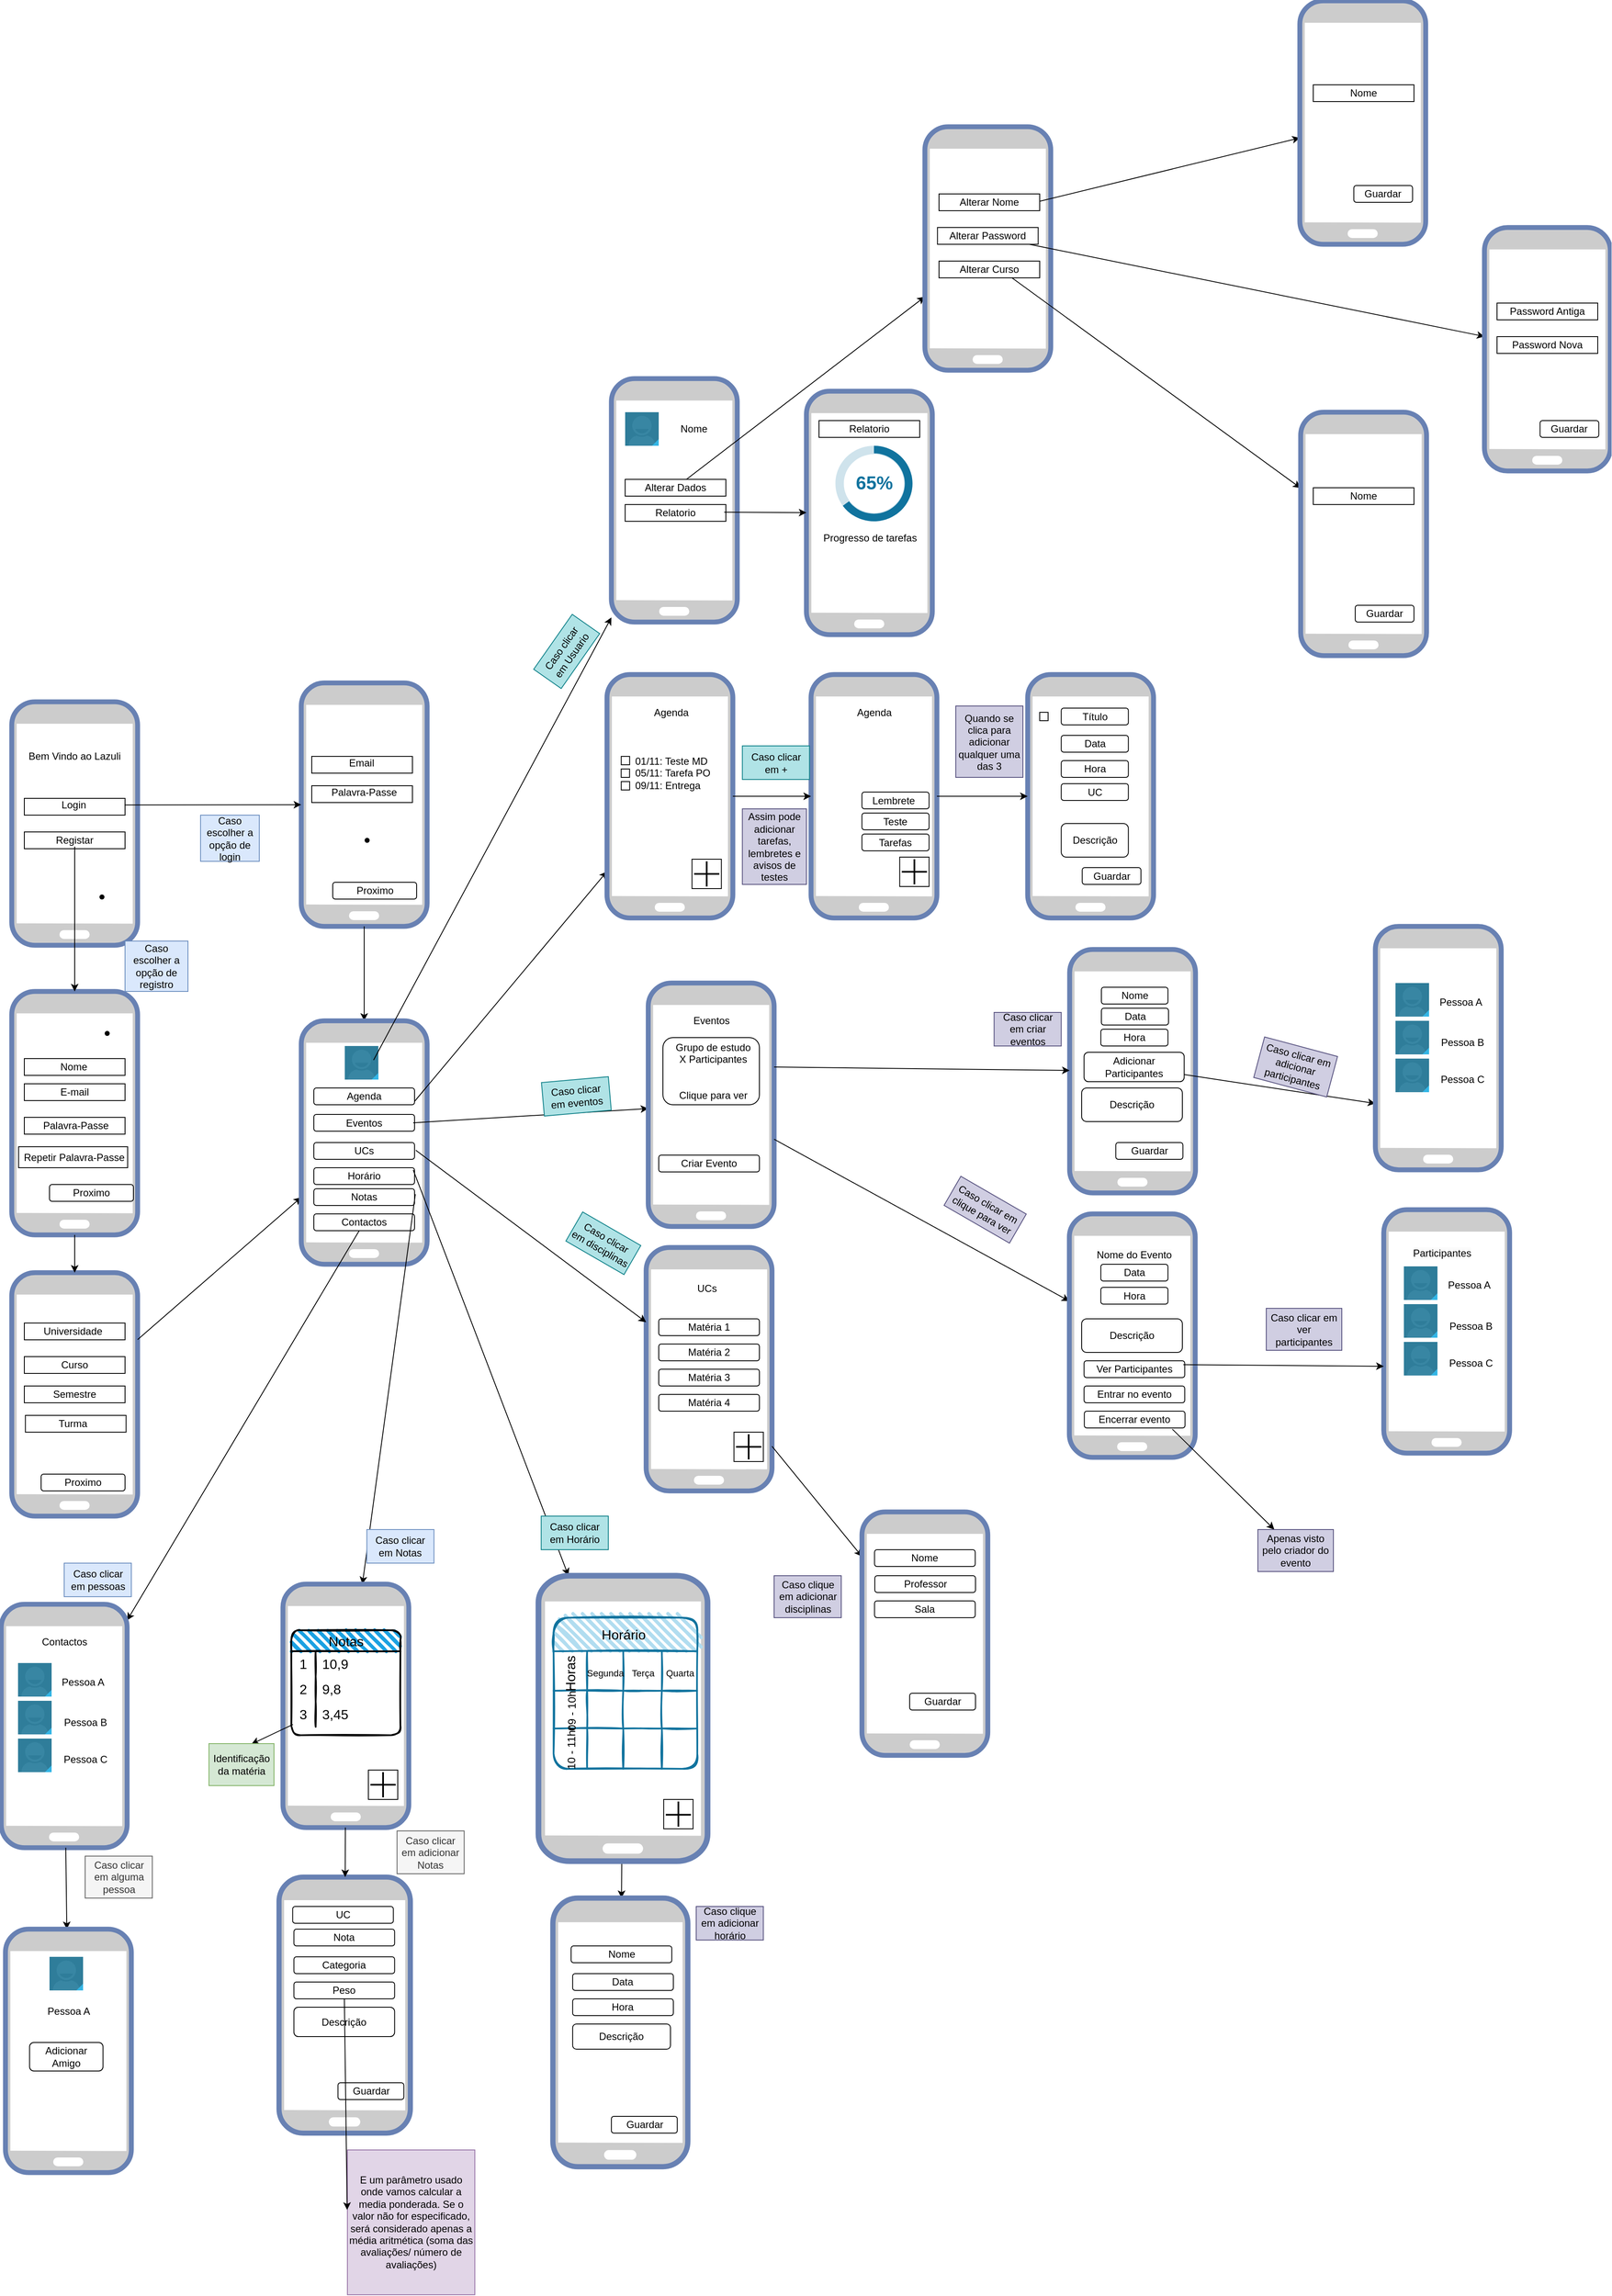 <mxfile version="22.1.3" type="github">
  <diagram name="Página-1" id="cAdCbIKFTUZtztD2IjbC">
    <mxGraphModel dx="2636" dy="3644" grid="1" gridSize="10" guides="1" tooltips="1" connect="0" arrows="1" fold="1" page="1" pageScale="1" pageWidth="1169" pageHeight="827" math="0" shadow="0">
      <root>
        <mxCell id="0" />
        <mxCell id="1" parent="0" />
        <mxCell id="0KVhF8V3gHxktLooKfaU-1" value="" style="fontColor=#0066CC;verticalAlign=top;verticalLabelPosition=bottom;labelPosition=center;align=center;html=1;outlineConnect=0;fillColor=#CCCCCC;strokeColor=#6881B3;gradientColor=none;gradientDirection=north;strokeWidth=2;shape=mxgraph.networks.mobile;" parent="1" vertex="1">
          <mxGeometry x="125" y="-925" width="150" height="290" as="geometry" />
        </mxCell>
        <mxCell id="VMad6JrgPlULfduizpKx-3" value="" style="rounded=0;whiteSpace=wrap;html=1;" parent="1" vertex="1">
          <mxGeometry x="140" y="-810" width="120" height="20" as="geometry" />
        </mxCell>
        <mxCell id="VMad6JrgPlULfduizpKx-5" value="" style="rounded=0;whiteSpace=wrap;html=1;" parent="1" vertex="1">
          <mxGeometry x="140" y="-770" width="120" height="20" as="geometry" />
        </mxCell>
        <mxCell id="VMad6JrgPlULfduizpKx-17" value="Registar" style="text;html=1;strokeColor=none;fillColor=none;align=center;verticalAlign=middle;whiteSpace=wrap;rounded=0;" parent="1" vertex="1">
          <mxGeometry x="170" y="-767.5" width="60" height="15" as="geometry" />
        </mxCell>
        <mxCell id="VMad6JrgPlULfduizpKx-16" value="Login" style="text;html=1;strokeColor=none;fillColor=none;align=center;verticalAlign=middle;whiteSpace=wrap;rounded=0;" parent="1" vertex="1">
          <mxGeometry x="168.75" y="-810" width="60" height="15" as="geometry" />
        </mxCell>
        <mxCell id="0KVhF8V3gHxktLooKfaU-6" value="" style="fontColor=#0066CC;verticalAlign=top;verticalLabelPosition=bottom;labelPosition=center;align=center;html=1;outlineConnect=0;fillColor=#CCCCCC;strokeColor=#6881B3;gradientColor=none;gradientDirection=north;strokeWidth=2;shape=mxgraph.networks.mobile;" parent="1" vertex="1">
          <mxGeometry x="470" y="-947.5" width="150" height="290" as="geometry" />
        </mxCell>
        <mxCell id="0KVhF8V3gHxktLooKfaU-8" value="" style="fontColor=#0066CC;verticalAlign=top;verticalLabelPosition=bottom;labelPosition=center;align=center;html=1;outlineConnect=0;fillColor=#CCCCCC;strokeColor=#6881B3;gradientColor=none;gradientDirection=north;strokeWidth=2;shape=mxgraph.networks.mobile;" parent="1" vertex="1">
          <mxGeometry x="125" y="-245" width="150" height="290" as="geometry" />
        </mxCell>
        <mxCell id="VMad6JrgPlULfduizpKx-15" value="" style="rounded=0;whiteSpace=wrap;html=1;" parent="1" vertex="1">
          <mxGeometry x="482.5" y="-825" width="120" height="20" as="geometry" />
        </mxCell>
        <mxCell id="VMad6JrgPlULfduizpKx-19" value="Palavra-Passe" style="text;html=1;strokeColor=none;fillColor=none;align=center;verticalAlign=middle;whiteSpace=wrap;rounded=0;" parent="1" vertex="1">
          <mxGeometry x="491.25" y="-822.5" width="107.5" height="10" as="geometry" />
        </mxCell>
        <mxCell id="VMad6JrgPlULfduizpKx-14" value="" style="rounded=0;whiteSpace=wrap;html=1;" parent="1" vertex="1">
          <mxGeometry x="482.5" y="-860" width="120" height="20" as="geometry" />
        </mxCell>
        <mxCell id="VMad6JrgPlULfduizpKx-18" value="Email" style="text;html=1;strokeColor=none;fillColor=none;align=center;verticalAlign=middle;whiteSpace=wrap;rounded=0;" parent="1" vertex="1">
          <mxGeometry x="513.75" y="-855" width="56.25" height="5" as="geometry" />
        </mxCell>
        <mxCell id="0KVhF8V3gHxktLooKfaU-7" value="" style="fontColor=#0066CC;verticalAlign=top;verticalLabelPosition=bottom;labelPosition=center;align=center;html=1;outlineConnect=0;fillColor=#CCCCCC;strokeColor=#6881B3;gradientColor=none;gradientDirection=north;strokeWidth=2;shape=mxgraph.networks.mobile;" parent="1" vertex="1">
          <mxGeometry x="125" y="-580" width="150" height="290" as="geometry" />
        </mxCell>
        <mxCell id="VMad6JrgPlULfduizpKx-12" value="" style="rounded=0;whiteSpace=wrap;html=1;" parent="1" vertex="1">
          <mxGeometry x="140" y="-470" width="120" height="20" as="geometry" />
        </mxCell>
        <mxCell id="VMad6JrgPlULfduizpKx-10" value="" style="rounded=0;whiteSpace=wrap;html=1;" parent="1" vertex="1">
          <mxGeometry x="140" y="-500" width="120" height="20" as="geometry" />
        </mxCell>
        <mxCell id="VMad6JrgPlULfduizpKx-25" value="" style="rounded=0;whiteSpace=wrap;html=1;" parent="1" vertex="1">
          <mxGeometry x="133.13" y="-395" width="130" height="25" as="geometry" />
        </mxCell>
        <mxCell id="VMad6JrgPlULfduizpKx-27" value="Repetir Palavra-Passe" style="text;html=1;strokeColor=none;fillColor=none;align=center;verticalAlign=middle;whiteSpace=wrap;rounded=0;" parent="1" vertex="1">
          <mxGeometry x="132.5" y="-390" width="132.5" height="15" as="geometry" />
        </mxCell>
        <mxCell id="VMad6JrgPlULfduizpKx-20" value="Nome" style="text;html=1;strokeColor=none;fillColor=none;align=center;verticalAlign=middle;whiteSpace=wrap;rounded=0;" parent="1" vertex="1">
          <mxGeometry x="165" y="-495" width="67.5" height="10" as="geometry" />
        </mxCell>
        <mxCell id="VMad6JrgPlULfduizpKx-22" value="E-mail" style="text;html=1;strokeColor=none;fillColor=none;align=center;verticalAlign=middle;whiteSpace=wrap;rounded=0;" parent="1" vertex="1">
          <mxGeometry x="170" y="-465" width="60" height="10" as="geometry" />
        </mxCell>
        <mxCell id="0KVhF8V3gHxktLooKfaU-18" value="" style="rounded=0;whiteSpace=wrap;html=1;" parent="1" vertex="1">
          <mxGeometry x="140" y="-430" width="120" height="20" as="geometry" />
        </mxCell>
        <mxCell id="VMad6JrgPlULfduizpKx-23" value="Palavra-Passe" style="text;html=1;strokeColor=none;fillColor=none;align=center;verticalAlign=middle;whiteSpace=wrap;rounded=0;" parent="1" vertex="1">
          <mxGeometry x="153.75" y="-425" width="95" height="10" as="geometry" />
        </mxCell>
        <mxCell id="0KVhF8V3gHxktLooKfaU-20" value="" style="rounded=0;whiteSpace=wrap;html=1;" parent="1" vertex="1">
          <mxGeometry x="140" y="-185" width="120" height="20" as="geometry" />
        </mxCell>
        <mxCell id="0KVhF8V3gHxktLooKfaU-21" value="Universidade" style="text;html=1;strokeColor=none;fillColor=none;align=center;verticalAlign=middle;whiteSpace=wrap;rounded=0;" parent="1" vertex="1">
          <mxGeometry x="166.25" y="-182.5" width="63.75" height="15" as="geometry" />
        </mxCell>
        <mxCell id="0KVhF8V3gHxktLooKfaU-23" value="" style="rounded=0;whiteSpace=wrap;html=1;" parent="1" vertex="1">
          <mxGeometry x="140" y="-145" width="120" height="20" as="geometry" />
        </mxCell>
        <mxCell id="Im8DkBv-oJB0yEAL4bMb-1" value="" style="endArrow=classic;html=1;rounded=0;" parent="1" source="0KVhF8V3gHxktLooKfaU-8" target="PIecZ1-pUtgp4aDP-7Yr-34" edge="1">
          <mxGeometry width="50" height="50" relative="1" as="geometry">
            <mxPoint x="965" y="560" as="sourcePoint" />
            <mxPoint x="285" y="430" as="targetPoint" />
          </mxGeometry>
        </mxCell>
        <mxCell id="Im8DkBv-oJB0yEAL4bMb-4" value="Caso escolher a opção de registro" style="text;html=1;strokeColor=#6c8ebf;fillColor=#dae8fc;align=center;verticalAlign=middle;whiteSpace=wrap;rounded=0;" parent="1" vertex="1">
          <mxGeometry x="260" y="-640" width="75" height="60" as="geometry" />
        </mxCell>
        <mxCell id="Im8DkBv-oJB0yEAL4bMb-5" value="Caso escolher a opção de login" style="text;html=1;strokeColor=#6c8ebf;fillColor=#dae8fc;align=center;verticalAlign=middle;whiteSpace=wrap;rounded=0;" parent="1" vertex="1">
          <mxGeometry x="350" y="-790" width="70" height="55" as="geometry" />
        </mxCell>
        <mxCell id="Im8DkBv-oJB0yEAL4bMb-8" value="" style="endArrow=classic;html=1;rounded=0;" parent="1" source="0KVhF8V3gHxktLooKfaU-6" target="PIecZ1-pUtgp4aDP-7Yr-34" edge="1">
          <mxGeometry width="50" height="50" relative="1" as="geometry">
            <mxPoint x="280" y="110" as="sourcePoint" />
            <mxPoint x="985" y="-40" as="targetPoint" />
          </mxGeometry>
        </mxCell>
        <mxCell id="Im8DkBv-oJB0yEAL4bMb-9" value="Proximo" style="rounded=1;whiteSpace=wrap;html=1;" parent="1" vertex="1">
          <mxGeometry x="507.5" y="-710" width="100" height="20" as="geometry" />
        </mxCell>
        <mxCell id="Im8DkBv-oJB0yEAL4bMb-14" value="Bem Vindo ao Lazuli" style="text;html=1;strokeColor=none;fillColor=none;align=center;verticalAlign=middle;whiteSpace=wrap;rounded=0;" parent="1" vertex="1">
          <mxGeometry x="140" y="-875" width="120" height="30" as="geometry" />
        </mxCell>
        <mxCell id="zmDIpyJvA4lZAGfdypss-1" value="Proximo" style="rounded=1;whiteSpace=wrap;html=1;" parent="1" vertex="1">
          <mxGeometry x="170" y="-350" width="100" height="20" as="geometry" />
        </mxCell>
        <mxCell id="zmDIpyJvA4lZAGfdypss-3" value="Proximo" style="rounded=1;whiteSpace=wrap;html=1;" parent="1" vertex="1">
          <mxGeometry x="160" y="-5" width="100" height="20" as="geometry" />
        </mxCell>
        <mxCell id="PIecZ1-pUtgp4aDP-7Yr-6" value="" style="endArrow=classic;html=1;rounded=0;" parent="1" source="0KVhF8V3gHxktLooKfaU-7" target="0KVhF8V3gHxktLooKfaU-8" edge="1">
          <mxGeometry width="50" height="50" relative="1" as="geometry">
            <mxPoint x="275" y="-160" as="sourcePoint" />
            <mxPoint x="825" y="-300" as="targetPoint" />
          </mxGeometry>
        </mxCell>
        <mxCell id="PIecZ1-pUtgp4aDP-7Yr-7" value="" style="endArrow=classic;html=1;rounded=0;exitX=0.995;exitY=0.395;exitDx=0;exitDy=0;exitPerimeter=0;" parent="1" source="VMad6JrgPlULfduizpKx-3" target="0KVhF8V3gHxktLooKfaU-6" edge="1">
          <mxGeometry width="50" height="50" relative="1" as="geometry">
            <mxPoint x="620" y="-550" as="sourcePoint" />
            <mxPoint x="490" y="-690" as="targetPoint" />
            <Array as="points" />
          </mxGeometry>
        </mxCell>
        <mxCell id="PIecZ1-pUtgp4aDP-7Yr-8" value="" style="endArrow=classic;html=1;rounded=0;" parent="1" source="VMad6JrgPlULfduizpKx-17" target="0KVhF8V3gHxktLooKfaU-7" edge="1">
          <mxGeometry width="50" height="50" relative="1" as="geometry">
            <mxPoint x="290" y="-520" as="sourcePoint" />
            <mxPoint x="120" y="-670" as="targetPoint" />
            <Array as="points" />
          </mxGeometry>
        </mxCell>
        <mxCell id="PIecZ1-pUtgp4aDP-7Yr-16" value="Semestre" style="rounded=0;whiteSpace=wrap;html=1;" parent="1" vertex="1">
          <mxGeometry x="140" y="-110" width="120" height="20" as="geometry" />
        </mxCell>
        <mxCell id="PIecZ1-pUtgp4aDP-7Yr-17" value="" style="rounded=0;whiteSpace=wrap;html=1;" parent="1" vertex="1">
          <mxGeometry x="141.25" y="-75" width="120" height="20" as="geometry" />
        </mxCell>
        <mxCell id="PIecZ1-pUtgp4aDP-7Yr-19" value="Curso" style="text;html=1;strokeColor=none;fillColor=none;align=center;verticalAlign=middle;whiteSpace=wrap;rounded=0;" parent="1" vertex="1">
          <mxGeometry x="170" y="-140" width="60" height="10" as="geometry" />
        </mxCell>
        <mxCell id="PIecZ1-pUtgp4aDP-7Yr-22" value="Turma" style="text;html=1;strokeColor=none;fillColor=none;align=center;verticalAlign=middle;whiteSpace=wrap;rounded=0;" parent="1" vertex="1">
          <mxGeometry x="168.13" y="-70" width="60" height="10" as="geometry" />
        </mxCell>
        <mxCell id="PIecZ1-pUtgp4aDP-7Yr-34" value="" style="fontColor=#0066CC;verticalAlign=top;verticalLabelPosition=bottom;labelPosition=center;align=center;html=1;outlineConnect=0;fillColor=#CCCCCC;strokeColor=#6881B3;gradientColor=none;gradientDirection=north;strokeWidth=2;shape=mxgraph.networks.mobile;" parent="1" vertex="1">
          <mxGeometry x="470" y="-545" width="150" height="290" as="geometry" />
        </mxCell>
        <mxCell id="PIecZ1-pUtgp4aDP-7Yr-35" value="Agenda" style="rounded=1;whiteSpace=wrap;html=1;" parent="1" vertex="1">
          <mxGeometry x="485" y="-465" width="120" height="20" as="geometry" />
        </mxCell>
        <mxCell id="PIecZ1-pUtgp4aDP-7Yr-36" value="Horário" style="rounded=1;whiteSpace=wrap;html=1;" parent="1" vertex="1">
          <mxGeometry x="485" y="-370" width="120" height="20" as="geometry" />
        </mxCell>
        <mxCell id="PIecZ1-pUtgp4aDP-7Yr-37" value="UCs" style="rounded=1;whiteSpace=wrap;html=1;" parent="1" vertex="1">
          <mxGeometry x="485" y="-400" width="120" height="20" as="geometry" />
        </mxCell>
        <mxCell id="PIecZ1-pUtgp4aDP-7Yr-38" value="Eventos" style="rounded=1;whiteSpace=wrap;html=1;" parent="1" vertex="1">
          <mxGeometry x="485" y="-433.5" width="120" height="20" as="geometry" />
        </mxCell>
        <mxCell id="PIecZ1-pUtgp4aDP-7Yr-39" value="Notas" style="rounded=1;whiteSpace=wrap;html=1;" parent="1" vertex="1">
          <mxGeometry x="485" y="-345" width="120" height="20" as="geometry" />
        </mxCell>
        <mxCell id="PIecZ1-pUtgp4aDP-7Yr-40" value="" style="endArrow=classic;html=1;rounded=0;exitX=1;exitY=0.8;exitDx=0;exitDy=0;exitPerimeter=0;" parent="1" source="PIecZ1-pUtgp4aDP-7Yr-35" target="PIecZ1-pUtgp4aDP-7Yr-42" edge="1">
          <mxGeometry width="50" height="50" relative="1" as="geometry">
            <mxPoint x="980" y="260" as="sourcePoint" />
            <mxPoint x="985" y="390" as="targetPoint" />
          </mxGeometry>
        </mxCell>
        <mxCell id="PIecZ1-pUtgp4aDP-7Yr-42" value="" style="fontColor=#0066CC;verticalAlign=top;verticalLabelPosition=bottom;labelPosition=center;align=center;html=1;outlineConnect=0;fillColor=#CCCCCC;strokeColor=#6881B3;gradientColor=none;gradientDirection=north;strokeWidth=2;shape=mxgraph.networks.mobile;" parent="1" vertex="1">
          <mxGeometry x="834.33" y="-957.5" width="150" height="290" as="geometry" />
        </mxCell>
        <mxCell id="PIecZ1-pUtgp4aDP-7Yr-49" value="" style="endArrow=classic;html=1;rounded=0;" parent="1" source="PIecZ1-pUtgp4aDP-7Yr-58" target="PIecZ1-pUtgp4aDP-7Yr-51" edge="1">
          <mxGeometry width="50" height="50" relative="1" as="geometry">
            <mxPoint x="810" y="410" as="sourcePoint" />
            <mxPoint x="1270" y="-80" as="targetPoint" />
          </mxGeometry>
        </mxCell>
        <mxCell id="PIecZ1-pUtgp4aDP-7Yr-50" value="" style="endArrow=classic;html=1;rounded=0;exitX=0.987;exitY=0.5;exitDx=0;exitDy=0;exitPerimeter=0;" parent="1" source="PIecZ1-pUtgp4aDP-7Yr-38" target="PIecZ1-pUtgp4aDP-7Yr-52" edge="1">
          <mxGeometry width="50" height="50" relative="1" as="geometry">
            <mxPoint x="1060.0" y="135.0" as="sourcePoint" />
            <mxPoint x="1370" y="236.37" as="targetPoint" />
            <Array as="points" />
          </mxGeometry>
        </mxCell>
        <mxCell id="PIecZ1-pUtgp4aDP-7Yr-51" value="" style="fontColor=#0066CC;verticalAlign=top;verticalLabelPosition=bottom;labelPosition=center;align=center;html=1;outlineConnect=0;fillColor=#CCCCCC;strokeColor=#6881B3;gradientColor=none;gradientDirection=north;strokeWidth=2;shape=mxgraph.networks.mobile;" parent="1" vertex="1">
          <mxGeometry x="112.5" y="150" width="150" height="290" as="geometry" />
        </mxCell>
        <mxCell id="PIecZ1-pUtgp4aDP-7Yr-52" value="" style="fontColor=#0066CC;verticalAlign=top;verticalLabelPosition=bottom;labelPosition=center;align=center;html=1;outlineConnect=0;fillColor=#CCCCCC;strokeColor=#6881B3;gradientColor=none;gradientDirection=north;strokeWidth=2;shape=mxgraph.networks.mobile;" parent="1" vertex="1">
          <mxGeometry x="883.5" y="-590" width="150" height="290" as="geometry" />
        </mxCell>
        <mxCell id="PIecZ1-pUtgp4aDP-7Yr-54" value="" style="verticalLabelPosition=bottom;verticalAlign=top;html=1;shadow=0;dashed=0;strokeWidth=1;shape=mxgraph.android.contact_badge_pressed;sketch=0;" parent="1" vertex="1">
          <mxGeometry x="132.5" y="220" width="40" height="40" as="geometry" />
        </mxCell>
        <mxCell id="PIecZ1-pUtgp4aDP-7Yr-55" value="" style="verticalLabelPosition=bottom;verticalAlign=top;html=1;shadow=0;dashed=0;strokeWidth=1;shape=mxgraph.android.contact_badge_pressed;sketch=0;" parent="1" vertex="1">
          <mxGeometry x="132.5" y="310" width="40" height="40" as="geometry" />
        </mxCell>
        <mxCell id="PIecZ1-pUtgp4aDP-7Yr-57" value="Contactos" style="text;html=1;strokeColor=none;fillColor=none;align=center;verticalAlign=middle;whiteSpace=wrap;rounded=0;" parent="1" vertex="1">
          <mxGeometry x="152.5" y="175" width="70" height="40" as="geometry" />
        </mxCell>
        <mxCell id="PIecZ1-pUtgp4aDP-7Yr-58" value="Contactos" style="rounded=1;whiteSpace=wrap;html=1;" parent="1" vertex="1">
          <mxGeometry x="485" y="-315" width="120" height="20" as="geometry" />
        </mxCell>
        <mxCell id="PIecZ1-pUtgp4aDP-7Yr-67" value="Pessoa B" style="text;html=1;strokeColor=none;fillColor=none;align=center;verticalAlign=middle;whiteSpace=wrap;rounded=0;" parent="1" vertex="1">
          <mxGeometry x="182.5" y="276" width="60" height="30" as="geometry" />
        </mxCell>
        <mxCell id="PIecZ1-pUtgp4aDP-7Yr-68" value="Pessoa C" style="text;html=1;strokeColor=none;fillColor=none;align=center;verticalAlign=middle;whiteSpace=wrap;rounded=0;" parent="1" vertex="1">
          <mxGeometry x="182.5" y="320" width="60" height="30" as="geometry" />
        </mxCell>
        <mxCell id="PIecZ1-pUtgp4aDP-7Yr-70" value="Caso clicar em pessoas" style="text;html=1;strokeColor=#6c8ebf;fillColor=#dae8fc;align=center;verticalAlign=middle;whiteSpace=wrap;rounded=0;rotation=0;" parent="1" vertex="1">
          <mxGeometry x="187.5" y="101" width="80" height="40" as="geometry" />
        </mxCell>
        <mxCell id="PIecZ1-pUtgp4aDP-7Yr-71" value="Eventos" style="text;html=1;strokeColor=none;fillColor=none;align=center;verticalAlign=middle;whiteSpace=wrap;rounded=0;" parent="1" vertex="1">
          <mxGeometry x="928.5" y="-560" width="60" height="30" as="geometry" />
        </mxCell>
        <mxCell id="PIecZ1-pUtgp4aDP-7Yr-72" value="Caso clicar em eventos" style="text;html=1;strokeColor=#0e8088;fillColor=#b0e3e6;align=center;verticalAlign=middle;whiteSpace=wrap;rounded=0;rotation=-5;" parent="1" vertex="1">
          <mxGeometry x="757.83" y="-475" width="80" height="40" as="geometry" />
        </mxCell>
        <mxCell id="PIecZ1-pUtgp4aDP-7Yr-75" value="Agenda" style="text;html=1;strokeColor=none;fillColor=none;align=center;verticalAlign=middle;whiteSpace=wrap;rounded=0;" parent="1" vertex="1">
          <mxGeometry x="880.67" y="-927.5" width="60" height="30" as="geometry" />
        </mxCell>
        <mxCell id="PIecZ1-pUtgp4aDP-7Yr-78" value="" style="whiteSpace=wrap;html=1;aspect=fixed;" parent="1" vertex="1">
          <mxGeometry x="935.67" y="-737.5" width="35" height="35" as="geometry" />
        </mxCell>
        <mxCell id="PIecZ1-pUtgp4aDP-7Yr-84" value="" style="line;strokeWidth=2;direction=south;html=1;" parent="1" vertex="1">
          <mxGeometry x="948.17" y="-735" width="10" height="30" as="geometry" />
        </mxCell>
        <mxCell id="PIecZ1-pUtgp4aDP-7Yr-85" value="" style="line;strokeWidth=2;html=1;" parent="1" vertex="1">
          <mxGeometry x="938.17" y="-725" width="30" height="10" as="geometry" />
        </mxCell>
        <mxCell id="PIecZ1-pUtgp4aDP-7Yr-98" value="" style="rounded=1;whiteSpace=wrap;html=1;" parent="1" vertex="1">
          <mxGeometry x="901" y="-525" width="115" height="80" as="geometry" />
        </mxCell>
        <mxCell id="PIecZ1-pUtgp4aDP-7Yr-99" value="Grupo de estudo&lt;br&gt;X Participantes&lt;br&gt;&lt;br&gt;&lt;br&gt;Clique para ver" style="text;html=1;strokeColor=none;fillColor=none;align=center;verticalAlign=middle;whiteSpace=wrap;rounded=0;" parent="1" vertex="1">
          <mxGeometry x="911.58" y="-505" width="97.5" height="40" as="geometry" />
        </mxCell>
        <mxCell id="PIecZ1-pUtgp4aDP-7Yr-100" value="Criar Evento" style="rounded=1;whiteSpace=wrap;html=1;" parent="1" vertex="1">
          <mxGeometry x="896" y="-385" width="120" height="20" as="geometry" />
        </mxCell>
        <mxCell id="m-_DFbzXISbO1GzNLeAH-19" value="" style="fontColor=#0066CC;verticalAlign=top;verticalLabelPosition=bottom;labelPosition=center;align=center;html=1;outlineConnect=0;fillColor=#CCCCCC;strokeColor=#6881B3;gradientColor=none;gradientDirection=north;strokeWidth=2;shape=mxgraph.networks.mobile;" parent="1" vertex="1">
          <mxGeometry x="1077.5" y="-957.5" width="150" height="290" as="geometry" />
        </mxCell>
        <mxCell id="m-_DFbzXISbO1GzNLeAH-20" value="" style="endArrow=classic;html=1;rounded=0;" parent="1" source="PIecZ1-pUtgp4aDP-7Yr-42" target="m-_DFbzXISbO1GzNLeAH-19" edge="1">
          <mxGeometry width="50" height="50" relative="1" as="geometry">
            <mxPoint x="1045.67" y="-907.5" as="sourcePoint" />
            <mxPoint x="1045.67" y="-767.5" as="targetPoint" />
          </mxGeometry>
        </mxCell>
        <mxCell id="m-_DFbzXISbO1GzNLeAH-21" value="Caso clicar em +" style="text;html=1;strokeColor=#0e8088;fillColor=#b0e3e6;align=center;verticalAlign=middle;whiteSpace=wrap;rounded=0;rotation=0;" parent="1" vertex="1">
          <mxGeometry x="995.67" y="-872.5" width="80" height="40" as="geometry" />
        </mxCell>
        <mxCell id="m-_DFbzXISbO1GzNLeAH-25" value="" style="whiteSpace=wrap;html=1;aspect=fixed;" parent="1" vertex="1">
          <mxGeometry x="1183.17" y="-740" width="35" height="35" as="geometry" />
        </mxCell>
        <mxCell id="m-_DFbzXISbO1GzNLeAH-23" value="" style="line;strokeWidth=2;html=1;" parent="1" vertex="1">
          <mxGeometry x="1185.67" y="-727.5" width="30" height="10" as="geometry" />
        </mxCell>
        <mxCell id="m-_DFbzXISbO1GzNLeAH-24" value="" style="line;strokeWidth=2;direction=south;html=1;" parent="1" vertex="1">
          <mxGeometry x="1195.67" y="-737.5" width="10" height="30" as="geometry" />
        </mxCell>
        <mxCell id="m-_DFbzXISbO1GzNLeAH-27" value="" style="rounded=1;whiteSpace=wrap;html=1;" parent="1" vertex="1">
          <mxGeometry x="1138.17" y="-817.5" width="80" height="20" as="geometry" />
        </mxCell>
        <mxCell id="m-_DFbzXISbO1GzNLeAH-26" value="Lembrete" style="text;html=1;strokeColor=none;fillColor=none;align=center;verticalAlign=middle;whiteSpace=wrap;rounded=0;" parent="1" vertex="1">
          <mxGeometry x="1145.67" y="-822.5" width="60" height="30" as="geometry" />
        </mxCell>
        <mxCell id="m-_DFbzXISbO1GzNLeAH-28" value="" style="rounded=1;whiteSpace=wrap;html=1;" parent="1" vertex="1">
          <mxGeometry x="1138.17" y="-792.5" width="80" height="20" as="geometry" />
        </mxCell>
        <mxCell id="m-_DFbzXISbO1GzNLeAH-29" value="" style="rounded=1;whiteSpace=wrap;html=1;" parent="1" vertex="1">
          <mxGeometry x="1138.17" y="-767.5" width="80" height="20" as="geometry" />
        </mxCell>
        <mxCell id="m-_DFbzXISbO1GzNLeAH-30" value="Teste" style="text;html=1;strokeColor=none;fillColor=none;align=center;verticalAlign=middle;whiteSpace=wrap;rounded=0;" parent="1" vertex="1">
          <mxGeometry x="1148.17" y="-797.5" width="60" height="30" as="geometry" />
        </mxCell>
        <mxCell id="m-_DFbzXISbO1GzNLeAH-31" value="Tarefas" style="text;html=1;strokeColor=none;fillColor=none;align=center;verticalAlign=middle;whiteSpace=wrap;rounded=0;" parent="1" vertex="1">
          <mxGeometry x="1148.17" y="-772.5" width="60" height="30" as="geometry" />
        </mxCell>
        <mxCell id="m-_DFbzXISbO1GzNLeAH-45" value="Agenda" style="text;html=1;strokeColor=none;fillColor=none;align=center;verticalAlign=middle;whiteSpace=wrap;rounded=0;" parent="1" vertex="1">
          <mxGeometry x="1122.5" y="-927.5" width="60" height="30" as="geometry" />
        </mxCell>
        <mxCell id="m-_DFbzXISbO1GzNLeAH-59" value="&lt;ul&gt;&lt;li&gt;01/11: Teste MD&lt;/li&gt;&lt;li&gt;05/11: Tarefa PO&lt;/li&gt;&lt;li&gt;09/11: Entrega&lt;/li&gt;&lt;/ul&gt;" style="text;strokeColor=none;fillColor=none;html=1;whiteSpace=wrap;verticalAlign=middle;overflow=hidden;fontSize=12;fontFamily=Helvetica;fontColor=default;" parent="1" vertex="1">
          <mxGeometry x="826.34" y="-880" width="144.33" height="80" as="geometry" />
        </mxCell>
        <mxCell id="m-_DFbzXISbO1GzNLeAH-60" value="Assim pode adicionar tarefas, lembretes e avisos de testes" style="text;html=1;strokeColor=#56517e;fillColor=#d0cee2;align=center;verticalAlign=middle;whiteSpace=wrap;rounded=0;rotation=0;" parent="1" vertex="1">
          <mxGeometry x="995.67" y="-797.5" width="76.34" height="90" as="geometry" />
        </mxCell>
        <mxCell id="m-_DFbzXISbO1GzNLeAH-61" value="" style="fontColor=#0066CC;verticalAlign=top;verticalLabelPosition=bottom;labelPosition=center;align=center;html=1;outlineConnect=0;fillColor=#CCCCCC;strokeColor=#6881B3;gradientColor=none;gradientDirection=north;strokeWidth=2;shape=mxgraph.networks.mobile;" parent="1" vertex="1">
          <mxGeometry x="1335.67" y="-957.5" width="150" height="290" as="geometry" />
        </mxCell>
        <mxCell id="m-_DFbzXISbO1GzNLeAH-62" value="" style="endArrow=classic;html=1;rounded=0;" parent="1" source="m-_DFbzXISbO1GzNLeAH-19" target="m-_DFbzXISbO1GzNLeAH-61" edge="1">
          <mxGeometry width="50" height="50" relative="1" as="geometry">
            <mxPoint x="1218.17" y="-766.5" as="sourcePoint" />
            <mxPoint x="1310.17" y="-767.5" as="targetPoint" />
          </mxGeometry>
        </mxCell>
        <mxCell id="m-_DFbzXISbO1GzNLeAH-63" value="Quando se clica para adicionar qualquer uma das 3" style="text;html=1;strokeColor=#56517e;fillColor=#d0cee2;align=center;verticalAlign=middle;whiteSpace=wrap;rounded=0;rotation=0;" parent="1" vertex="1">
          <mxGeometry x="1250" y="-920" width="80" height="85" as="geometry" />
        </mxCell>
        <mxCell id="m-_DFbzXISbO1GzNLeAH-64" value="Título" style="rounded=1;whiteSpace=wrap;html=1;" parent="1" vertex="1">
          <mxGeometry x="1375.67" y="-917.5" width="80" height="20" as="geometry" />
        </mxCell>
        <mxCell id="m-_DFbzXISbO1GzNLeAH-66" value="Data" style="rounded=1;whiteSpace=wrap;html=1;" parent="1" vertex="1">
          <mxGeometry x="1375.67" y="-885" width="80" height="20" as="geometry" />
        </mxCell>
        <mxCell id="m-_DFbzXISbO1GzNLeAH-67" value="Hora" style="rounded=1;whiteSpace=wrap;html=1;" parent="1" vertex="1">
          <mxGeometry x="1375.67" y="-855" width="80" height="20" as="geometry" />
        </mxCell>
        <mxCell id="m-_DFbzXISbO1GzNLeAH-68" value="Descrição" style="rounded=1;whiteSpace=wrap;html=1;" parent="1" vertex="1">
          <mxGeometry x="1375.67" y="-780" width="80" height="40" as="geometry" />
        </mxCell>
        <mxCell id="m-_DFbzXISbO1GzNLeAH-74" value="Guardar" style="rounded=1;whiteSpace=wrap;html=1;" parent="1" vertex="1">
          <mxGeometry x="1400.67" y="-727.5" width="70" height="20" as="geometry" />
        </mxCell>
        <mxCell id="m-_DFbzXISbO1GzNLeAH-80" value="" style="endArrow=classic;html=1;rounded=0;" parent="1" source="PIecZ1-pUtgp4aDP-7Yr-51" target="dBM1_o9W2WK-wo57AJQ_-4" edge="1">
          <mxGeometry width="50" height="50" relative="1" as="geometry">
            <mxPoint x="282.5" y="310" as="sourcePoint" />
            <mxPoint x="190" y="520" as="targetPoint" />
          </mxGeometry>
        </mxCell>
        <mxCell id="m-_DFbzXISbO1GzNLeAH-82" value="Caso clicar em alguma pessoa" style="text;html=1;strokeColor=#666666;fillColor=#f5f5f5;align=center;verticalAlign=middle;whiteSpace=wrap;rounded=0;rotation=0;fontColor=#333333;" parent="1" vertex="1">
          <mxGeometry x="212.5" y="450" width="80" height="50" as="geometry" />
        </mxCell>
        <mxCell id="m-_DFbzXISbO1GzNLeAH-92" value="" style="fontColor=#0066CC;verticalAlign=top;verticalLabelPosition=bottom;labelPosition=center;align=center;html=1;outlineConnect=0;fillColor=#CCCCCC;strokeColor=#6881B3;gradientColor=none;gradientDirection=north;strokeWidth=2;shape=mxgraph.networks.mobile;" parent="1" vertex="1">
          <mxGeometry x="1385.67" y="-630" width="150" height="290" as="geometry" />
        </mxCell>
        <mxCell id="m-_DFbzXISbO1GzNLeAH-93" value="" style="endArrow=classic;html=1;rounded=0;" parent="1" target="m-_DFbzXISbO1GzNLeAH-92" edge="1">
          <mxGeometry width="50" height="50" relative="1" as="geometry">
            <mxPoint x="1033.5" y="-490" as="sourcePoint" />
            <mxPoint x="1133.5" y="-490" as="targetPoint" />
            <Array as="points" />
          </mxGeometry>
        </mxCell>
        <mxCell id="m-_DFbzXISbO1GzNLeAH-94" value="Nome" style="rounded=1;whiteSpace=wrap;html=1;" parent="1" vertex="1">
          <mxGeometry x="1423.51" y="-585" width="79.33" height="20" as="geometry" />
        </mxCell>
        <mxCell id="m-_DFbzXISbO1GzNLeAH-96" value="Adicionar Participantes" style="rounded=1;whiteSpace=wrap;html=1;" parent="1" vertex="1">
          <mxGeometry x="1402.84" y="-507.5" width="119.33" height="35" as="geometry" />
        </mxCell>
        <mxCell id="m-_DFbzXISbO1GzNLeAH-97" value="Descrição" style="rounded=1;whiteSpace=wrap;html=1;" parent="1" vertex="1">
          <mxGeometry x="1400.0" y="-465" width="120" height="40" as="geometry" />
        </mxCell>
        <mxCell id="m-_DFbzXISbO1GzNLeAH-98" value="Guardar" style="rounded=1;whiteSpace=wrap;html=1;" parent="1" vertex="1">
          <mxGeometry x="1440.67" y="-400" width="80" height="20" as="geometry" />
        </mxCell>
        <mxCell id="m-_DFbzXISbO1GzNLeAH-99" value="Caso clicar em criar eventos" style="text;html=1;strokeColor=#56517e;fillColor=#d0cee2;align=center;verticalAlign=middle;whiteSpace=wrap;rounded=0;rotation=0;" parent="1" vertex="1">
          <mxGeometry x="1295.67" y="-555" width="80" height="40" as="geometry" />
        </mxCell>
        <mxCell id="m-_DFbzXISbO1GzNLeAH-100" value="" style="endArrow=classic;html=1;rounded=0;exitX=1.008;exitY=0.327;exitDx=0;exitDy=0;exitPerimeter=0;" parent="1" source="PIecZ1-pUtgp4aDP-7Yr-39" target="m-_DFbzXISbO1GzNLeAH-101" edge="1">
          <mxGeometry width="50" height="50" relative="1" as="geometry">
            <mxPoint x="688.46" y="-150" as="sourcePoint" />
            <mxPoint x="688.46" y="210" as="targetPoint" />
          </mxGeometry>
        </mxCell>
        <mxCell id="m-_DFbzXISbO1GzNLeAH-101" value="" style="fontColor=#0066CC;verticalAlign=top;verticalLabelPosition=bottom;labelPosition=center;align=center;html=1;outlineConnect=0;fillColor=#CCCCCC;strokeColor=#6881B3;gradientColor=none;gradientDirection=north;strokeWidth=2;shape=mxgraph.networks.mobile;" parent="1" vertex="1">
          <mxGeometry x="448.17" y="126" width="150" height="290" as="geometry" />
        </mxCell>
        <mxCell id="m-_DFbzXISbO1GzNLeAH-103" value="" style="endArrow=classic;html=1;rounded=0;exitX=0.987;exitY=0.135;exitDx=0;exitDy=0;exitPerimeter=0;" parent="1" source="PIecZ1-pUtgp4aDP-7Yr-36" target="m-_DFbzXISbO1GzNLeAH-102" edge="1">
          <mxGeometry width="50" height="50" relative="1" as="geometry">
            <mxPoint x="690" y="-203" as="sourcePoint" />
            <mxPoint x="753" y="155" as="targetPoint" />
          </mxGeometry>
        </mxCell>
        <mxCell id="m-_DFbzXISbO1GzNLeAH-104" value="" style="fontColor=#0066CC;verticalAlign=top;verticalLabelPosition=bottom;labelPosition=center;align=center;html=1;outlineConnect=0;fillColor=#CCCCCC;strokeColor=#6881B3;gradientColor=none;gradientDirection=north;strokeWidth=2;shape=mxgraph.networks.mobile;" parent="1" vertex="1">
          <mxGeometry x="881.0" y="-275" width="150" height="290" as="geometry" />
        </mxCell>
        <mxCell id="m-_DFbzXISbO1GzNLeAH-105" value="" style="endArrow=classic;html=1;rounded=0;exitX=1.012;exitY=0.458;exitDx=0;exitDy=0;exitPerimeter=0;" parent="1" source="PIecZ1-pUtgp4aDP-7Yr-37" target="m-_DFbzXISbO1GzNLeAH-104" edge="1">
          <mxGeometry width="50" height="50" relative="1" as="geometry">
            <mxPoint x="710" y="-260" as="sourcePoint" />
            <mxPoint x="866" y="47" as="targetPoint" />
          </mxGeometry>
        </mxCell>
        <mxCell id="m-_DFbzXISbO1GzNLeAH-107" value="Caso clicar em disciplinas" style="text;html=1;strokeColor=#0e8088;fillColor=#b0e3e6;align=center;verticalAlign=middle;whiteSpace=wrap;rounded=0;rotation=30;" parent="1" vertex="1">
          <mxGeometry x="790" y="-300" width="80" height="40" as="geometry" />
        </mxCell>
        <mxCell id="m-_DFbzXISbO1GzNLeAH-108" value="Caso clicar em Horário" style="text;html=1;strokeColor=#0e8088;fillColor=#b0e3e6;align=center;verticalAlign=middle;whiteSpace=wrap;rounded=0;rotation=0;" parent="1" vertex="1">
          <mxGeometry x="755.92" y="45" width="80" height="40" as="geometry" />
        </mxCell>
        <mxCell id="m-_DFbzXISbO1GzNLeAH-109" value="Caso clicar em Notas" style="text;html=1;strokeColor=#6c8ebf;fillColor=#dae8fc;align=center;verticalAlign=middle;whiteSpace=wrap;rounded=0;rotation=0;" parent="1" vertex="1">
          <mxGeometry x="548.17" y="61" width="80" height="40" as="geometry" />
        </mxCell>
        <mxCell id="m-_DFbzXISbO1GzNLeAH-110" value="Matéria 1" style="rounded=1;whiteSpace=wrap;html=1;" parent="1" vertex="1">
          <mxGeometry x="896.0" y="-190" width="120" height="20" as="geometry" />
        </mxCell>
        <mxCell id="m-_DFbzXISbO1GzNLeAH-111" value="Matéria 2" style="rounded=1;whiteSpace=wrap;html=1;" parent="1" vertex="1">
          <mxGeometry x="896.0" y="-160" width="120" height="20" as="geometry" />
        </mxCell>
        <mxCell id="m-_DFbzXISbO1GzNLeAH-112" value="Matéria 3" style="rounded=1;whiteSpace=wrap;html=1;" parent="1" vertex="1">
          <mxGeometry x="896.0" y="-130" width="120" height="20" as="geometry" />
        </mxCell>
        <mxCell id="m-_DFbzXISbO1GzNLeAH-113" value="Matéria 4" style="rounded=1;whiteSpace=wrap;html=1;" parent="1" vertex="1">
          <mxGeometry x="896.0" y="-100" width="120" height="20" as="geometry" />
        </mxCell>
        <mxCell id="m-_DFbzXISbO1GzNLeAH-115" value="" style="endArrow=classic;html=1;rounded=0;" parent="1" source="m-_DFbzXISbO1GzNLeAH-104" target="m-_DFbzXISbO1GzNLeAH-116" edge="1">
          <mxGeometry width="50" height="50" relative="1" as="geometry">
            <mxPoint x="1035" y="-175" as="sourcePoint" />
            <mxPoint x="1270" y="-114" as="targetPoint" />
          </mxGeometry>
        </mxCell>
        <mxCell id="m-_DFbzXISbO1GzNLeAH-116" value="" style="fontColor=#0066CC;verticalAlign=top;verticalLabelPosition=bottom;labelPosition=center;align=center;html=1;outlineConnect=0;fillColor=#CCCCCC;strokeColor=#6881B3;gradientColor=none;gradientDirection=north;strokeWidth=2;shape=mxgraph.networks.mobile;" parent="1" vertex="1">
          <mxGeometry x="1138.17" y="40" width="150" height="290" as="geometry" />
        </mxCell>
        <mxCell id="m-_DFbzXISbO1GzNLeAH-117" value="Caso clique em adicionar disciplinas" style="text;html=1;strokeColor=#56517e;fillColor=#d0cee2;align=center;verticalAlign=middle;whiteSpace=wrap;rounded=0;rotation=0;" parent="1" vertex="1">
          <mxGeometry x="1033.5" y="116" width="80" height="50" as="geometry" />
        </mxCell>
        <mxCell id="m-_DFbzXISbO1GzNLeAH-118" value="Guardar" style="rounded=1;whiteSpace=wrap;html=1;" parent="1" vertex="1">
          <mxGeometry x="1195" y="256" width="78.5" height="20" as="geometry" />
        </mxCell>
        <mxCell id="m-_DFbzXISbO1GzNLeAH-119" value="Nome" style="rounded=1;whiteSpace=wrap;html=1;" parent="1" vertex="1">
          <mxGeometry x="1153.17" y="85" width="120" height="20" as="geometry" />
        </mxCell>
        <mxCell id="m-_DFbzXISbO1GzNLeAH-120" value="Professor" style="rounded=1;whiteSpace=wrap;html=1;" parent="1" vertex="1">
          <mxGeometry x="781.91" y="578" width="120" height="20" as="geometry" />
        </mxCell>
        <mxCell id="m-_DFbzXISbO1GzNLeAH-121" value="Sala" style="rounded=1;whiteSpace=wrap;html=1;" parent="1" vertex="1">
          <mxGeometry x="1153.17" y="146" width="120" height="20" as="geometry" />
        </mxCell>
        <mxCell id="m-_DFbzXISbO1GzNLeAH-140" value="" style="endArrow=classic;html=1;rounded=0;" parent="1" source="m-_DFbzXISbO1GzNLeAH-102" target="m-_DFbzXISbO1GzNLeAH-141" edge="1">
          <mxGeometry width="50" height="50" relative="1" as="geometry">
            <mxPoint x="1012.42" y="79.5" as="sourcePoint" />
            <mxPoint x="1208.42" y="370.5" as="targetPoint" />
          </mxGeometry>
        </mxCell>
        <mxCell id="m-_DFbzXISbO1GzNLeAH-141" value="" style="fontColor=#0066CC;verticalAlign=top;verticalLabelPosition=bottom;labelPosition=center;align=center;html=1;outlineConnect=0;fillColor=#CCCCCC;strokeColor=#6881B3;gradientColor=none;gradientDirection=north;strokeWidth=2;shape=mxgraph.networks.mobile;" parent="1" vertex="1">
          <mxGeometry x="769.84" y="500" width="160.83" height="320" as="geometry" />
        </mxCell>
        <mxCell id="m-_DFbzXISbO1GzNLeAH-142" value="Caso clique em adicionar horário" style="text;html=1;strokeColor=#56517e;fillColor=#d0cee2;align=center;verticalAlign=middle;whiteSpace=wrap;rounded=0;rotation=0;" parent="1" vertex="1">
          <mxGeometry x="940.67" y="510" width="80" height="40" as="geometry" />
        </mxCell>
        <mxCell id="m-_DFbzXISbO1GzNLeAH-143" value="Guardar" style="rounded=1;whiteSpace=wrap;html=1;" parent="1" vertex="1">
          <mxGeometry x="839.58" y="760" width="78.5" height="20" as="geometry" />
        </mxCell>
        <mxCell id="m-_DFbzXISbO1GzNLeAH-146" value="Data" style="rounded=1;whiteSpace=wrap;html=1;" parent="1" vertex="1">
          <mxGeometry x="793.42" y="590" width="120" height="20" as="geometry" />
        </mxCell>
        <mxCell id="m-_DFbzXISbO1GzNLeAH-149" value="" style="fontColor=#0066CC;verticalAlign=top;verticalLabelPosition=bottom;labelPosition=center;align=center;html=1;outlineConnect=0;fillColor=#CCCCCC;strokeColor=#6881B3;gradientColor=none;gradientDirection=north;strokeWidth=2;shape=mxgraph.networks.mobile;" parent="1" vertex="1">
          <mxGeometry x="443.51" y="475" width="156.49" height="305" as="geometry" />
        </mxCell>
        <mxCell id="m-_DFbzXISbO1GzNLeAH-150" value="" style="endArrow=classic;html=1;rounded=0;" parent="1" source="m-_DFbzXISbO1GzNLeAH-101" target="m-_DFbzXISbO1GzNLeAH-149" edge="1">
          <mxGeometry width="50" height="50" relative="1" as="geometry">
            <mxPoint x="693.34" y="-44" as="sourcePoint" />
            <mxPoint x="781.34" y="559" as="targetPoint" />
          </mxGeometry>
        </mxCell>
        <mxCell id="m-_DFbzXISbO1GzNLeAH-154" value="Caso clicar em adicionar Notas" style="text;html=1;strokeColor=#666666;fillColor=#f5f5f5;align=center;verticalAlign=middle;whiteSpace=wrap;rounded=0;rotation=0;fontColor=#333333;" parent="1" vertex="1">
          <mxGeometry x="584.17" y="420" width="80" height="51" as="geometry" />
        </mxCell>
        <mxCell id="m-_DFbzXISbO1GzNLeAH-155" value="Guardar" style="rounded=1;whiteSpace=wrap;html=1;" parent="1" vertex="1">
          <mxGeometry x="513.75" y="720" width="78.5" height="20" as="geometry" />
        </mxCell>
        <mxCell id="m-_DFbzXISbO1GzNLeAH-156" value="UC" style="rounded=1;whiteSpace=wrap;html=1;" parent="1" vertex="1">
          <mxGeometry x="459.76" y="510" width="120" height="20" as="geometry" />
        </mxCell>
        <mxCell id="m-_DFbzXISbO1GzNLeAH-157" value="Nota" style="rounded=1;whiteSpace=wrap;html=1;" parent="1" vertex="1">
          <mxGeometry x="461.25" y="537" width="120" height="20" as="geometry" />
        </mxCell>
        <mxCell id="m-_DFbzXISbO1GzNLeAH-159" value="Categoria" style="rounded=1;whiteSpace=wrap;html=1;" parent="1" vertex="1">
          <mxGeometry x="461.25" y="570" width="120" height="20" as="geometry" />
        </mxCell>
        <mxCell id="m-_DFbzXISbO1GzNLeAH-160" value="Peso" style="rounded=1;whiteSpace=wrap;html=1;" parent="1" vertex="1">
          <mxGeometry x="461.25" y="600" width="120" height="20" as="geometry" />
        </mxCell>
        <mxCell id="m-_DFbzXISbO1GzNLeAH-162" value="Descrição" style="rounded=1;whiteSpace=wrap;html=1;" parent="1" vertex="1">
          <mxGeometry x="461.25" y="630" width="120" height="35" as="geometry" />
        </mxCell>
        <mxCell id="m-_DFbzXISbO1GzNLeAH-163" value="E um parâmetro usado onde vamos calcular a media ponderada. Se o valor não for especificado, será considerado apenas a média aritmética (soma das avaliações/ número de avaliações)" style="text;html=1;strokeColor=#9673a6;fillColor=#e1d5e7;align=center;verticalAlign=middle;whiteSpace=wrap;rounded=0;rotation=0;" parent="1" vertex="1">
          <mxGeometry x="525" y="800" width="151.83" height="172.5" as="geometry" />
        </mxCell>
        <mxCell id="m-_DFbzXISbO1GzNLeAH-164" value="" style="endArrow=classic;html=1;rounded=0;entryX=-0.002;entryY=0.414;entryDx=0;entryDy=0;entryPerimeter=0;" parent="1" source="m-_DFbzXISbO1GzNLeAH-160" target="m-_DFbzXISbO1GzNLeAH-163" edge="1">
          <mxGeometry width="50" height="50" relative="1" as="geometry">
            <mxPoint x="1007.84" y="374.5" as="sourcePoint" />
            <mxPoint x="642.5" y="641" as="targetPoint" />
          </mxGeometry>
        </mxCell>
        <mxCell id="m-_DFbzXISbO1GzNLeAH-165" value="Hora" style="rounded=1;whiteSpace=wrap;html=1;" parent="1" vertex="1">
          <mxGeometry x="793.42" y="620" width="120" height="20" as="geometry" />
        </mxCell>
        <mxCell id="m-_DFbzXISbO1GzNLeAH-166" value="Notas" style="shape=table;startSize=25;container=1;collapsible=0;childLayout=tableLayout;fixedRows=1;rowLines=0;fontStyle=0;strokeColor=default;fontSize=16;rounded=1;sketch=1;fillWeight=4;hachureGap=8;hachureAngle=45;strokeWidth=2;align=center;verticalAlign=middle;fontFamily=Helvetica;fontColor=default;fillColor=#1ba1e2;html=1;" parent="1" vertex="1">
          <mxGeometry x="458.17" y="181" width="130" height="125" as="geometry" />
        </mxCell>
        <mxCell id="m-_DFbzXISbO1GzNLeAH-167" value="" style="shape=tableRow;horizontal=0;startSize=0;swimlaneHead=0;swimlaneBody=0;top=0;left=0;bottom=0;right=0;collapsible=0;dropTarget=0;fillColor=none;points=[[0,0.5],[1,0.5]];portConstraint=eastwest;strokeColor=inherit;fontSize=16;rounded=1;sketch=1;fillWeight=4;hachureGap=8;hachureAngle=45;strokeWidth=2;align=center;verticalAlign=middle;fontFamily=Helvetica;fontColor=default;html=1;" parent="m-_DFbzXISbO1GzNLeAH-166" vertex="1">
          <mxGeometry y="25" width="130" height="30" as="geometry" />
        </mxCell>
        <mxCell id="m-_DFbzXISbO1GzNLeAH-168" value="1" style="shape=partialRectangle;html=1;whiteSpace=wrap;connectable=0;fillColor=none;top=0;left=0;bottom=0;right=0;overflow=hidden;pointerEvents=1;strokeColor=inherit;fontSize=16;rounded=1;sketch=1;fillWeight=4;hachureGap=8;hachureAngle=45;strokeWidth=2;align=center;verticalAlign=middle;fontFamily=Helvetica;fontColor=default;" parent="m-_DFbzXISbO1GzNLeAH-167" vertex="1">
          <mxGeometry width="29" height="30" as="geometry">
            <mxRectangle width="29" height="30" as="alternateBounds" />
          </mxGeometry>
        </mxCell>
        <mxCell id="m-_DFbzXISbO1GzNLeAH-169" value="10,9" style="shape=partialRectangle;html=1;whiteSpace=wrap;connectable=0;fillColor=none;top=0;left=0;bottom=0;right=0;align=left;spacingLeft=6;overflow=hidden;strokeColor=inherit;fontSize=16;rounded=1;sketch=1;fillWeight=4;hachureGap=8;hachureAngle=45;strokeWidth=2;verticalAlign=middle;fontFamily=Helvetica;fontColor=default;" parent="m-_DFbzXISbO1GzNLeAH-167" vertex="1">
          <mxGeometry x="29" width="101" height="30" as="geometry">
            <mxRectangle width="101" height="30" as="alternateBounds" />
          </mxGeometry>
        </mxCell>
        <mxCell id="m-_DFbzXISbO1GzNLeAH-170" value="" style="shape=tableRow;horizontal=0;startSize=0;swimlaneHead=0;swimlaneBody=0;top=0;left=0;bottom=0;right=0;collapsible=0;dropTarget=0;fillColor=none;points=[[0,0.5],[1,0.5]];portConstraint=eastwest;strokeColor=inherit;fontSize=16;rounded=1;sketch=1;fillWeight=4;hachureGap=8;hachureAngle=45;strokeWidth=2;align=center;verticalAlign=middle;fontFamily=Helvetica;fontColor=default;html=1;" parent="m-_DFbzXISbO1GzNLeAH-166" vertex="1">
          <mxGeometry y="55" width="130" height="30" as="geometry" />
        </mxCell>
        <mxCell id="m-_DFbzXISbO1GzNLeAH-171" value="2" style="shape=partialRectangle;html=1;whiteSpace=wrap;connectable=0;fillColor=none;top=0;left=0;bottom=0;right=0;overflow=hidden;strokeColor=inherit;fontSize=16;rounded=1;sketch=1;fillWeight=4;hachureGap=8;hachureAngle=45;strokeWidth=2;align=center;verticalAlign=middle;fontFamily=Helvetica;fontColor=default;" parent="m-_DFbzXISbO1GzNLeAH-170" vertex="1">
          <mxGeometry width="29" height="30" as="geometry">
            <mxRectangle width="29" height="30" as="alternateBounds" />
          </mxGeometry>
        </mxCell>
        <mxCell id="m-_DFbzXISbO1GzNLeAH-172" value="9,8" style="shape=partialRectangle;html=1;whiteSpace=wrap;connectable=0;fillColor=none;top=0;left=0;bottom=0;right=0;align=left;spacingLeft=6;overflow=hidden;strokeColor=inherit;fontSize=16;rounded=1;sketch=1;fillWeight=4;hachureGap=8;hachureAngle=45;strokeWidth=2;verticalAlign=middle;fontFamily=Helvetica;fontColor=default;" parent="m-_DFbzXISbO1GzNLeAH-170" vertex="1">
          <mxGeometry x="29" width="101" height="30" as="geometry">
            <mxRectangle width="101" height="30" as="alternateBounds" />
          </mxGeometry>
        </mxCell>
        <mxCell id="m-_DFbzXISbO1GzNLeAH-173" value="" style="shape=tableRow;horizontal=0;startSize=0;swimlaneHead=0;swimlaneBody=0;top=0;left=0;bottom=0;right=0;collapsible=0;dropTarget=0;fillColor=none;points=[[0,0.5],[1,0.5]];portConstraint=eastwest;strokeColor=inherit;fontSize=16;rounded=1;sketch=1;fillWeight=4;hachureGap=8;hachureAngle=45;strokeWidth=2;align=center;verticalAlign=middle;fontFamily=Helvetica;fontColor=default;html=1;" parent="m-_DFbzXISbO1GzNLeAH-166" vertex="1">
          <mxGeometry y="85" width="130" height="30" as="geometry" />
        </mxCell>
        <mxCell id="m-_DFbzXISbO1GzNLeAH-174" value="3" style="shape=partialRectangle;html=1;whiteSpace=wrap;connectable=0;fillColor=none;top=0;left=0;bottom=0;right=0;overflow=hidden;strokeColor=inherit;fontSize=16;rounded=1;sketch=1;fillWeight=4;hachureGap=8;hachureAngle=45;strokeWidth=2;align=center;verticalAlign=middle;fontFamily=Helvetica;fontColor=default;" parent="m-_DFbzXISbO1GzNLeAH-173" vertex="1">
          <mxGeometry width="29" height="30" as="geometry">
            <mxRectangle width="29" height="30" as="alternateBounds" />
          </mxGeometry>
        </mxCell>
        <mxCell id="m-_DFbzXISbO1GzNLeAH-175" value="3,45" style="shape=partialRectangle;html=1;whiteSpace=wrap;connectable=0;fillColor=none;top=0;left=0;bottom=0;right=0;align=left;spacingLeft=6;overflow=hidden;strokeColor=inherit;fontSize=16;rounded=1;sketch=1;fillWeight=4;hachureGap=8;hachureAngle=45;strokeWidth=2;verticalAlign=middle;fontFamily=Helvetica;fontColor=default;" parent="m-_DFbzXISbO1GzNLeAH-173" vertex="1">
          <mxGeometry x="29" width="101" height="30" as="geometry">
            <mxRectangle width="101" height="30" as="alternateBounds" />
          </mxGeometry>
        </mxCell>
        <mxCell id="m-_DFbzXISbO1GzNLeAH-176" value="" style="endArrow=classic;html=1;rounded=0;exitX=0.015;exitY=0.906;exitDx=0;exitDy=0;exitPerimeter=0;entryX=0.654;entryY=0.01;entryDx=0;entryDy=0;entryPerimeter=0;" parent="1" source="m-_DFbzXISbO1GzNLeAH-173" target="m-_DFbzXISbO1GzNLeAH-177" edge="1">
          <mxGeometry width="50" height="50" relative="1" as="geometry">
            <mxPoint x="386.75" y="294.5" as="sourcePoint" />
            <mxPoint x="417.5" y="346" as="targetPoint" />
          </mxGeometry>
        </mxCell>
        <mxCell id="m-_DFbzXISbO1GzNLeAH-177" value="Identificação da matéria" style="text;html=1;strokeColor=#82b366;fillColor=#d5e8d4;align=center;verticalAlign=middle;whiteSpace=wrap;rounded=0;rotation=0;" parent="1" vertex="1">
          <mxGeometry x="360" y="316" width="77.5" height="50" as="geometry" />
        </mxCell>
        <mxCell id="m-_DFbzXISbO1GzNLeAH-178" value="" style="verticalLabelPosition=bottom;verticalAlign=top;html=1;shadow=0;dashed=0;strokeWidth=1;shape=mxgraph.android.contact_badge_pressed;sketch=0;" parent="1" vertex="1">
          <mxGeometry x="521.88" y="-515" width="40" height="40" as="geometry" />
        </mxCell>
        <mxCell id="qVZnhwR5oblb5ogb_L6s-5" value="" style="endArrow=classic;html=1;rounded=0;" parent="1" source="PIecZ1-pUtgp4aDP-7Yr-52" target="qVZnhwR5oblb5ogb_L6s-6" edge="1">
          <mxGeometry width="50" height="50" relative="1" as="geometry">
            <mxPoint x="1140" y="-420" as="sourcePoint" />
            <mxPoint x="1360" y="-250" as="targetPoint" />
          </mxGeometry>
        </mxCell>
        <mxCell id="qVZnhwR5oblb5ogb_L6s-6" value="" style="fontColor=#0066CC;verticalAlign=top;verticalLabelPosition=bottom;labelPosition=center;align=center;html=1;outlineConnect=0;fillColor=#CCCCCC;strokeColor=#6881B3;gradientColor=none;gradientDirection=north;strokeWidth=2;shape=mxgraph.networks.mobile;" parent="1" vertex="1">
          <mxGeometry x="1385.33" y="-315" width="150" height="290" as="geometry" />
        </mxCell>
        <mxCell id="qVZnhwR5oblb5ogb_L6s-7" value="Caso clicar em clique para ver" style="text;html=1;strokeColor=#56517e;fillColor=#d0cee2;align=center;verticalAlign=middle;whiteSpace=wrap;rounded=0;rotation=30;" parent="1" vertex="1">
          <mxGeometry x="1240" y="-340" width="90" height="40" as="geometry" />
        </mxCell>
        <mxCell id="dBM1_o9W2WK-wo57AJQ_-2" value="" style="verticalLabelPosition=bottom;verticalAlign=top;html=1;shadow=0;dashed=0;strokeWidth=1;shape=mxgraph.android.contact_badge_pressed;sketch=0;" parent="1" vertex="1">
          <mxGeometry x="132.5" y="265" width="40" height="40" as="geometry" />
        </mxCell>
        <mxCell id="dBM1_o9W2WK-wo57AJQ_-3" value="Pessoa A" style="text;html=1;strokeColor=none;fillColor=none;align=center;verticalAlign=middle;whiteSpace=wrap;rounded=0;" parent="1" vertex="1">
          <mxGeometry x="180.0" y="227.5" width="60" height="30" as="geometry" />
        </mxCell>
        <mxCell id="dBM1_o9W2WK-wo57AJQ_-4" value="" style="fontColor=#0066CC;verticalAlign=top;verticalLabelPosition=bottom;labelPosition=center;align=center;html=1;outlineConnect=0;fillColor=#CCCCCC;strokeColor=#6881B3;gradientColor=none;gradientDirection=north;strokeWidth=2;shape=mxgraph.networks.mobile;" parent="1" vertex="1">
          <mxGeometry x="117.5" y="537" width="150" height="290" as="geometry" />
        </mxCell>
        <mxCell id="dBM1_o9W2WK-wo57AJQ_-5" value="" style="verticalLabelPosition=bottom;verticalAlign=top;html=1;shadow=0;dashed=0;strokeWidth=1;shape=mxgraph.android.contact_badge_pressed;sketch=0;" parent="1" vertex="1">
          <mxGeometry x="170.0" y="570" width="40" height="40" as="geometry" />
        </mxCell>
        <mxCell id="dBM1_o9W2WK-wo57AJQ_-6" value="Pessoa A" style="text;html=1;strokeColor=none;fillColor=none;align=center;verticalAlign=middle;whiteSpace=wrap;rounded=0;" parent="1" vertex="1">
          <mxGeometry x="162.5" y="620" width="60" height="30" as="geometry" />
        </mxCell>
        <mxCell id="dBM1_o9W2WK-wo57AJQ_-8" value="Adicionar Amigo" style="rounded=1;whiteSpace=wrap;html=1;" parent="1" vertex="1">
          <mxGeometry x="146.25" y="672" width="87.5" height="34" as="geometry" />
        </mxCell>
        <mxCell id="Rh49TcZlt0-jSSoLgnau-1" value="UCs&lt;div style=&quot;text-align: center;&quot;&gt;&lt;/div&gt;" style="text;whiteSpace=wrap;html=1;" parent="1" vertex="1">
          <mxGeometry x="940" y="-240" width="23.75" height="20" as="geometry" />
        </mxCell>
        <mxCell id="Rh49TcZlt0-jSSoLgnau-2" value="" style="endArrow=classic;html=1;rounded=0;" parent="1" source="m-_DFbzXISbO1GzNLeAH-96" edge="1">
          <mxGeometry width="50" height="50" relative="1" as="geometry">
            <mxPoint x="1525.33" y="-443.501" as="sourcePoint" />
            <mxPoint x="1750" y="-446.499" as="targetPoint" />
            <Array as="points" />
          </mxGeometry>
        </mxCell>
        <mxCell id="Rh49TcZlt0-jSSoLgnau-7" value="" style="fontColor=#0066CC;verticalAlign=top;verticalLabelPosition=bottom;labelPosition=center;align=center;html=1;outlineConnect=0;fillColor=#CCCCCC;strokeColor=#6881B3;gradientColor=none;gradientDirection=north;strokeWidth=2;shape=mxgraph.networks.mobile;" parent="1" vertex="1">
          <mxGeometry x="1760" y="-320" width="150" height="290" as="geometry" />
        </mxCell>
        <mxCell id="Rh49TcZlt0-jSSoLgnau-8" value="" style="verticalLabelPosition=bottom;verticalAlign=top;html=1;shadow=0;dashed=0;strokeWidth=1;shape=mxgraph.android.contact_badge_pressed;sketch=0;" parent="1" vertex="1">
          <mxGeometry x="1784" y="-252.5" width="40" height="40" as="geometry" />
        </mxCell>
        <mxCell id="Rh49TcZlt0-jSSoLgnau-9" value="" style="verticalLabelPosition=bottom;verticalAlign=top;html=1;shadow=0;dashed=0;strokeWidth=1;shape=mxgraph.android.contact_badge_pressed;sketch=0;" parent="1" vertex="1">
          <mxGeometry x="1784" y="-162.5" width="40" height="40" as="geometry" />
        </mxCell>
        <mxCell id="Rh49TcZlt0-jSSoLgnau-11" value="Pessoa B" style="text;html=1;strokeColor=none;fillColor=none;align=center;verticalAlign=middle;whiteSpace=wrap;rounded=0;" parent="1" vertex="1">
          <mxGeometry x="1834" y="-196.5" width="60" height="30" as="geometry" />
        </mxCell>
        <mxCell id="Rh49TcZlt0-jSSoLgnau-12" value="Pessoa C" style="text;html=1;strokeColor=none;fillColor=none;align=center;verticalAlign=middle;whiteSpace=wrap;rounded=0;" parent="1" vertex="1">
          <mxGeometry x="1834" y="-152.5" width="60" height="30" as="geometry" />
        </mxCell>
        <mxCell id="Rh49TcZlt0-jSSoLgnau-13" value="" style="verticalLabelPosition=bottom;verticalAlign=top;html=1;shadow=0;dashed=0;strokeWidth=1;shape=mxgraph.android.contact_badge_pressed;sketch=0;" parent="1" vertex="1">
          <mxGeometry x="1784" y="-207.5" width="40" height="40" as="geometry" />
        </mxCell>
        <mxCell id="Rh49TcZlt0-jSSoLgnau-14" value="Pessoa A" style="text;html=1;strokeColor=none;fillColor=none;align=center;verticalAlign=middle;whiteSpace=wrap;rounded=0;" parent="1" vertex="1">
          <mxGeometry x="1831.5" y="-245" width="60" height="30" as="geometry" />
        </mxCell>
        <mxCell id="Rh49TcZlt0-jSSoLgnau-5" value="&lt;span style=&quot;color: rgb(0, 0, 0); font-family: Helvetica; font-size: 12px; font-style: normal; font-variant-ligatures: normal; font-variant-caps: normal; font-weight: 400; letter-spacing: normal; orphans: 2; text-align: center; text-indent: 0px; text-transform: none; widows: 2; word-spacing: 0px; -webkit-text-stroke-width: 0px; background-color: rgb(251, 251, 251); text-decoration-thickness: initial; text-decoration-style: initial; text-decoration-color: initial; float: none; display: inline !important;&quot;&gt;Participantes&lt;/span&gt;" style="text;whiteSpace=wrap;html=1;" parent="1" vertex="1">
          <mxGeometry x="1793" y="-282.5" width="70" height="20" as="geometry" />
        </mxCell>
        <mxCell id="Rh49TcZlt0-jSSoLgnau-15" value="&lt;span style=&quot;color: rgb(0, 0, 0); font-family: Helvetica; font-size: 12px; font-style: normal; font-variant-ligatures: normal; font-variant-caps: normal; font-weight: 400; letter-spacing: normal; orphans: 2; text-align: center; text-indent: 0px; text-transform: none; widows: 2; word-spacing: 0px; -webkit-text-stroke-width: 0px; background-color: rgb(251, 251, 251); text-decoration-thickness: initial; text-decoration-style: initial; text-decoration-color: initial; float: none; display: inline !important;&quot;&gt;Nome do Evento&lt;/span&gt;" style="text;whiteSpace=wrap;html=1;" parent="1" vertex="1">
          <mxGeometry x="1415.67" y="-280" width="94.33" height="35" as="geometry" />
        </mxCell>
        <mxCell id="Rh49TcZlt0-jSSoLgnau-16" value="Descrição" style="rounded=1;whiteSpace=wrap;html=1;" parent="1" vertex="1">
          <mxGeometry x="1400.0" y="-190" width="120" height="40" as="geometry" />
        </mxCell>
        <mxCell id="Rh49TcZlt0-jSSoLgnau-18" value="Ver Participantes" style="rounded=1;whiteSpace=wrap;html=1;" parent="1" vertex="1">
          <mxGeometry x="1402.84" y="-140" width="120" height="20" as="geometry" />
        </mxCell>
        <mxCell id="Rh49TcZlt0-jSSoLgnau-22" value="Caso clicar em ver participantes" style="text;html=1;strokeColor=#56517e;fillColor=#d0cee2;align=center;verticalAlign=middle;whiteSpace=wrap;rounded=0;rotation=0;" parent="1" vertex="1">
          <mxGeometry x="1620" y="-202.5" width="90" height="50" as="geometry" />
        </mxCell>
        <mxCell id="clo_gxIJwNrEaGsPzjzJ-1" value="" style="shape=waypoint;sketch=0;fillStyle=solid;size=6;pointerEvents=1;points=[];fillColor=none;resizable=0;rotatable=0;perimeter=centerPerimeter;snapToPoint=1;" vertex="1" parent="1">
          <mxGeometry x="222.5" y="-702.5" width="20" height="20" as="geometry" />
        </mxCell>
        <mxCell id="clo_gxIJwNrEaGsPzjzJ-2" value="" style="shape=waypoint;sketch=0;fillStyle=solid;size=6;pointerEvents=1;points=[];fillColor=none;resizable=0;rotatable=0;perimeter=centerPerimeter;snapToPoint=1;" vertex="1" parent="1">
          <mxGeometry x="228.75" y="-540" width="20" height="20" as="geometry" />
        </mxCell>
        <mxCell id="clo_gxIJwNrEaGsPzjzJ-8" value="" style="shape=waypoint;sketch=0;fillStyle=solid;size=6;pointerEvents=1;points=[];fillColor=none;resizable=0;rotatable=0;perimeter=centerPerimeter;snapToPoint=1;" vertex="1" parent="1">
          <mxGeometry x="538.51" y="-770" width="20" height="20" as="geometry" />
        </mxCell>
        <mxCell id="clo_gxIJwNrEaGsPzjzJ-13" value="UC" style="rounded=1;whiteSpace=wrap;html=1;" vertex="1" parent="1">
          <mxGeometry x="1375.67" y="-827.5" width="80" height="20" as="geometry" />
        </mxCell>
        <mxCell id="clo_gxIJwNrEaGsPzjzJ-14" value="" style="whiteSpace=wrap;html=1;aspect=fixed;" vertex="1" parent="1">
          <mxGeometry x="851.33" y="-860" width="10" height="10" as="geometry" />
        </mxCell>
        <mxCell id="clo_gxIJwNrEaGsPzjzJ-15" value="" style="whiteSpace=wrap;html=1;aspect=fixed;" vertex="1" parent="1">
          <mxGeometry x="851.25" y="-845" width="10" height="10" as="geometry" />
        </mxCell>
        <mxCell id="clo_gxIJwNrEaGsPzjzJ-16" value="" style="whiteSpace=wrap;html=1;aspect=fixed;" vertex="1" parent="1">
          <mxGeometry x="851.33" y="-830" width="10" height="10" as="geometry" />
        </mxCell>
        <mxCell id="clo_gxIJwNrEaGsPzjzJ-17" value="Entrar no evento" style="rounded=1;whiteSpace=wrap;html=1;" vertex="1" parent="1">
          <mxGeometry x="1402.84" y="-110" width="120" height="20" as="geometry" />
        </mxCell>
        <mxCell id="clo_gxIJwNrEaGsPzjzJ-18" value="" style="fontColor=#0066CC;verticalAlign=top;verticalLabelPosition=bottom;labelPosition=center;align=center;html=1;outlineConnect=0;fillColor=#CCCCCC;strokeColor=#6881B3;gradientColor=none;gradientDirection=north;strokeWidth=2;shape=mxgraph.networks.mobile;" vertex="1" parent="1">
          <mxGeometry x="839.58" y="-1310" width="150" height="290" as="geometry" />
        </mxCell>
        <mxCell id="clo_gxIJwNrEaGsPzjzJ-19" value="Caso clicar em Usuario" style="text;html=1;strokeColor=#0e8088;fillColor=#b0e3e6;align=center;verticalAlign=middle;whiteSpace=wrap;rounded=0;rotation=-55;" vertex="1" parent="1">
          <mxGeometry x="746.34" y="-1005" width="80" height="40" as="geometry" />
        </mxCell>
        <mxCell id="clo_gxIJwNrEaGsPzjzJ-20" value="" style="verticalLabelPosition=bottom;verticalAlign=top;html=1;shadow=0;dashed=0;strokeWidth=1;shape=mxgraph.android.contact_badge_pressed;sketch=0;" vertex="1" parent="1">
          <mxGeometry x="856" y="-1270" width="40" height="40" as="geometry" />
        </mxCell>
        <mxCell id="clo_gxIJwNrEaGsPzjzJ-21" value="Nome" style="text;html=1;strokeColor=none;fillColor=none;align=center;verticalAlign=middle;whiteSpace=wrap;rounded=0;" vertex="1" parent="1">
          <mxGeometry x="908.17" y="-1265" width="60" height="30" as="geometry" />
        </mxCell>
        <mxCell id="clo_gxIJwNrEaGsPzjzJ-22" value="Alterar Dados" style="rounded=0;whiteSpace=wrap;html=1;" vertex="1" parent="1">
          <mxGeometry x="856" y="-1190" width="120" height="20" as="geometry" />
        </mxCell>
        <mxCell id="clo_gxIJwNrEaGsPzjzJ-23" value="Relatorio" style="rounded=0;whiteSpace=wrap;html=1;" vertex="1" parent="1">
          <mxGeometry x="856" y="-1160" width="120" height="20" as="geometry" />
        </mxCell>
        <mxCell id="clo_gxIJwNrEaGsPzjzJ-24" value="" style="fontColor=#0066CC;verticalAlign=top;verticalLabelPosition=bottom;labelPosition=center;align=center;html=1;outlineConnect=0;fillColor=#CCCCCC;strokeColor=#6881B3;gradientColor=none;gradientDirection=north;strokeWidth=2;shape=mxgraph.networks.mobile;" vertex="1" parent="1">
          <mxGeometry x="1072.01" y="-1295" width="150" height="290" as="geometry" />
        </mxCell>
        <mxCell id="clo_gxIJwNrEaGsPzjzJ-25" value="" style="endArrow=classic;html=1;rounded=0;exitX=0.984;exitY=0.458;exitDx=0;exitDy=0;exitPerimeter=0;" edge="1" parent="1" source="clo_gxIJwNrEaGsPzjzJ-23" target="clo_gxIJwNrEaGsPzjzJ-24">
          <mxGeometry width="50" height="50" relative="1" as="geometry">
            <mxPoint x="990" y="-1150" as="sourcePoint" />
            <mxPoint x="1246.5" y="-1320" as="targetPoint" />
          </mxGeometry>
        </mxCell>
        <mxCell id="clo_gxIJwNrEaGsPzjzJ-26" value="Relatorio" style="rounded=0;whiteSpace=wrap;html=1;" vertex="1" parent="1">
          <mxGeometry x="1087.01" y="-1260" width="120" height="20" as="geometry" />
        </mxCell>
        <mxCell id="clo_gxIJwNrEaGsPzjzJ-27" value="Progresso de tarefas" style="text;html=1;strokeColor=none;fillColor=none;align=center;verticalAlign=middle;whiteSpace=wrap;rounded=0;" vertex="1" parent="1">
          <mxGeometry x="1083.17" y="-1135" width="130" height="30" as="geometry" />
        </mxCell>
        <mxCell id="clo_gxIJwNrEaGsPzjzJ-28" value="" style="verticalLabelPosition=bottom;verticalAlign=top;html=1;shape=mxgraph.basic.donut;dx=10;strokeColor=none;fillColor=#10739E;fontSize=10;align=center;fillOpacity=20;" vertex="1" parent="1">
          <mxGeometry x="1106.58" y="-1230" width="91.83" height="90" as="geometry" />
        </mxCell>
        <mxCell id="clo_gxIJwNrEaGsPzjzJ-29" value="65%" style="verticalLabelPosition=middle;verticalAlign=middle;html=1;shape=mxgraph.basic.partConcEllipse;startAngle=0;endAngle=0.65;arcWidth=0.2;strokeColor=none;fillColor=#10739E;fontSize=22;fontColor=#10739E;align=center;fontStyle=1;whiteSpace=wrap;" vertex="1" parent="clo_gxIJwNrEaGsPzjzJ-28">
          <mxGeometry width="91.83" height="90" as="geometry" />
        </mxCell>
        <mxCell id="clo_gxIJwNrEaGsPzjzJ-30" value="" style="endArrow=classic;html=1;rounded=0;" edge="1" parent="1" source="clo_gxIJwNrEaGsPzjzJ-22" target="clo_gxIJwNrEaGsPzjzJ-32">
          <mxGeometry width="50" height="50" relative="1" as="geometry">
            <mxPoint x="984" y="-1141" as="sourcePoint" />
            <mxPoint x="1090" y="-1350" as="targetPoint" />
          </mxGeometry>
        </mxCell>
        <mxCell id="clo_gxIJwNrEaGsPzjzJ-31" value="" style="endArrow=classic;html=1;rounded=0;exitX=0.858;exitY=0.419;exitDx=0;exitDy=0;exitPerimeter=0;" edge="1" parent="1" source="m-_DFbzXISbO1GzNLeAH-178" target="clo_gxIJwNrEaGsPzjzJ-18">
          <mxGeometry width="50" height="50" relative="1" as="geometry">
            <mxPoint x="670.33" y="-747.5" as="sourcePoint" />
            <mxPoint x="834.33" y="-907.5" as="targetPoint" />
          </mxGeometry>
        </mxCell>
        <mxCell id="clo_gxIJwNrEaGsPzjzJ-32" value="" style="fontColor=#0066CC;verticalAlign=top;verticalLabelPosition=bottom;labelPosition=center;align=center;html=1;outlineConnect=0;fillColor=#CCCCCC;strokeColor=#6881B3;gradientColor=none;gradientDirection=north;strokeWidth=2;shape=mxgraph.networks.mobile;" vertex="1" parent="1">
          <mxGeometry x="1213.17" y="-1610" width="150" height="290" as="geometry" />
        </mxCell>
        <mxCell id="clo_gxIJwNrEaGsPzjzJ-33" value="Alterar Nome" style="rounded=0;whiteSpace=wrap;html=1;" vertex="1" parent="1">
          <mxGeometry x="1230" y="-1530" width="120" height="20" as="geometry" />
        </mxCell>
        <mxCell id="clo_gxIJwNrEaGsPzjzJ-34" value="Alterar Password" style="rounded=0;whiteSpace=wrap;html=1;" vertex="1" parent="1">
          <mxGeometry x="1228.17" y="-1490" width="120" height="20" as="geometry" />
        </mxCell>
        <mxCell id="clo_gxIJwNrEaGsPzjzJ-36" value="" style="endArrow=classic;html=1;rounded=0;exitX=0.996;exitY=0.445;exitDx=0;exitDy=0;exitPerimeter=0;" edge="1" parent="1" source="clo_gxIJwNrEaGsPzjzJ-33" target="clo_gxIJwNrEaGsPzjzJ-38">
          <mxGeometry width="50" height="50" relative="1" as="geometry">
            <mxPoint x="1455.67" y="-1362" as="sourcePoint" />
            <mxPoint x="1630" y="-1560" as="targetPoint" />
          </mxGeometry>
        </mxCell>
        <mxCell id="clo_gxIJwNrEaGsPzjzJ-37" value="" style="endArrow=classic;html=1;rounded=0;" edge="1" parent="1" source="clo_gxIJwNrEaGsPzjzJ-34" target="clo_gxIJwNrEaGsPzjzJ-39">
          <mxGeometry width="50" height="50" relative="1" as="geometry">
            <mxPoint x="1363.17" y="-1481" as="sourcePoint" />
            <mxPoint x="1600" y="-1360" as="targetPoint" />
          </mxGeometry>
        </mxCell>
        <mxCell id="clo_gxIJwNrEaGsPzjzJ-38" value="" style="fontColor=#0066CC;verticalAlign=top;verticalLabelPosition=bottom;labelPosition=center;align=center;html=1;outlineConnect=0;fillColor=#CCCCCC;strokeColor=#6881B3;gradientColor=none;gradientDirection=north;strokeWidth=2;shape=mxgraph.networks.mobile;" vertex="1" parent="1">
          <mxGeometry x="1660.0" y="-1760" width="150" height="290" as="geometry" />
        </mxCell>
        <mxCell id="clo_gxIJwNrEaGsPzjzJ-39" value="" style="fontColor=#0066CC;verticalAlign=top;verticalLabelPosition=bottom;labelPosition=center;align=center;html=1;outlineConnect=0;fillColor=#CCCCCC;strokeColor=#6881B3;gradientColor=none;gradientDirection=north;strokeWidth=2;shape=mxgraph.networks.mobile;" vertex="1" parent="1">
          <mxGeometry x="1880.0" y="-1490" width="150" height="290" as="geometry" />
        </mxCell>
        <mxCell id="clo_gxIJwNrEaGsPzjzJ-42" value="Guardar" style="rounded=1;whiteSpace=wrap;html=1;" vertex="1" parent="1">
          <mxGeometry x="1946.25" y="-1260" width="70" height="20" as="geometry" />
        </mxCell>
        <mxCell id="clo_gxIJwNrEaGsPzjzJ-43" value="Guardar" style="rounded=1;whiteSpace=wrap;html=1;" vertex="1" parent="1">
          <mxGeometry x="1724.33" y="-1540" width="70" height="20" as="geometry" />
        </mxCell>
        <mxCell id="clo_gxIJwNrEaGsPzjzJ-44" value="Password Antiga" style="rounded=0;whiteSpace=wrap;html=1;" vertex="1" parent="1">
          <mxGeometry x="1895" y="-1400" width="120" height="20" as="geometry" />
        </mxCell>
        <mxCell id="clo_gxIJwNrEaGsPzjzJ-45" value="Password Nova" style="rounded=0;whiteSpace=wrap;html=1;" vertex="1" parent="1">
          <mxGeometry x="1895" y="-1360" width="120" height="20" as="geometry" />
        </mxCell>
        <mxCell id="clo_gxIJwNrEaGsPzjzJ-46" value="Nome" style="rounded=0;whiteSpace=wrap;html=1;" vertex="1" parent="1">
          <mxGeometry x="1676" y="-1660" width="120" height="20" as="geometry" />
        </mxCell>
        <mxCell id="clo_gxIJwNrEaGsPzjzJ-52" value="Data" style="rounded=1;whiteSpace=wrap;html=1;" vertex="1" parent="1">
          <mxGeometry x="1423.51" y="-560" width="80" height="20" as="geometry" />
        </mxCell>
        <mxCell id="clo_gxIJwNrEaGsPzjzJ-53" value="Hora" style="rounded=1;whiteSpace=wrap;html=1;" vertex="1" parent="1">
          <mxGeometry x="1422.84" y="-535" width="80" height="20" as="geometry" />
        </mxCell>
        <mxCell id="clo_gxIJwNrEaGsPzjzJ-54" value="Hora" style="rounded=1;whiteSpace=wrap;html=1;" vertex="1" parent="1">
          <mxGeometry x="1422.84" y="-227.5" width="80" height="20" as="geometry" />
        </mxCell>
        <mxCell id="clo_gxIJwNrEaGsPzjzJ-55" value="Data" style="rounded=1;whiteSpace=wrap;html=1;" vertex="1" parent="1">
          <mxGeometry x="1422.84" y="-255" width="80" height="20" as="geometry" />
        </mxCell>
        <mxCell id="clo_gxIJwNrEaGsPzjzJ-63" value="Alterar Curso" style="rounded=0;whiteSpace=wrap;html=1;" vertex="1" parent="1">
          <mxGeometry x="1230" y="-1450" width="120" height="20" as="geometry" />
        </mxCell>
        <mxCell id="clo_gxIJwNrEaGsPzjzJ-64" value="Encerrar evento" style="rounded=1;whiteSpace=wrap;html=1;" vertex="1" parent="1">
          <mxGeometry x="1403.18" y="-80" width="120" height="20" as="geometry" />
        </mxCell>
        <mxCell id="clo_gxIJwNrEaGsPzjzJ-65" value="" style="endArrow=classic;html=1;rounded=0;exitX=0.874;exitY=1.071;exitDx=0;exitDy=0;exitPerimeter=0;" edge="1" parent="1" source="clo_gxIJwNrEaGsPzjzJ-64" target="clo_gxIJwNrEaGsPzjzJ-66">
          <mxGeometry width="50" height="50" relative="1" as="geometry">
            <mxPoint x="1583.83" y="-43" as="sourcePoint" />
            <mxPoint x="1630" y="40" as="targetPoint" />
          </mxGeometry>
        </mxCell>
        <mxCell id="clo_gxIJwNrEaGsPzjzJ-66" value="Apenas visto pelo criador do evento" style="text;html=1;strokeColor=#56517e;fillColor=#d0cee2;align=center;verticalAlign=middle;whiteSpace=wrap;rounded=0;rotation=0;" vertex="1" parent="1">
          <mxGeometry x="1610" y="61" width="90" height="50" as="geometry" />
        </mxCell>
        <mxCell id="clo_gxIJwNrEaGsPzjzJ-67" value="" style="endArrow=classic;html=1;rounded=0;" edge="1" parent="1" target="clo_gxIJwNrEaGsPzjzJ-68">
          <mxGeometry width="50" height="50" relative="1" as="geometry">
            <mxPoint x="1317" y="-1430" as="sourcePoint" />
            <mxPoint x="1653" y="-1254" as="targetPoint" />
            <Array as="points" />
          </mxGeometry>
        </mxCell>
        <mxCell id="clo_gxIJwNrEaGsPzjzJ-68" value="" style="fontColor=#0066CC;verticalAlign=top;verticalLabelPosition=bottom;labelPosition=center;align=center;html=1;outlineConnect=0;fillColor=#CCCCCC;strokeColor=#6881B3;gradientColor=none;gradientDirection=north;strokeWidth=2;shape=mxgraph.networks.mobile;" vertex="1" parent="1">
          <mxGeometry x="1661.0" y="-1270" width="150" height="290" as="geometry" />
        </mxCell>
        <mxCell id="clo_gxIJwNrEaGsPzjzJ-69" value="Nome" style="rounded=0;whiteSpace=wrap;html=1;" vertex="1" parent="1">
          <mxGeometry x="1676" y="-1180" width="120" height="20" as="geometry" />
        </mxCell>
        <mxCell id="clo_gxIJwNrEaGsPzjzJ-70" value="Guardar" style="rounded=1;whiteSpace=wrap;html=1;" vertex="1" parent="1">
          <mxGeometry x="1726" y="-1040" width="70" height="20" as="geometry" />
        </mxCell>
        <mxCell id="clo_gxIJwNrEaGsPzjzJ-71" value="" style="whiteSpace=wrap;html=1;aspect=fixed;" vertex="1" parent="1">
          <mxGeometry x="1350" y="-912.5" width="10" height="10" as="geometry" />
        </mxCell>
        <mxCell id="clo_gxIJwNrEaGsPzjzJ-72" value="Descrição" style="rounded=1;whiteSpace=wrap;html=1;" vertex="1" parent="1">
          <mxGeometry x="793.42" y="650" width="116.58" height="30" as="geometry" />
        </mxCell>
        <mxCell id="clo_gxIJwNrEaGsPzjzJ-73" value="Nome" style="rounded=1;whiteSpace=wrap;html=1;" vertex="1" parent="1">
          <mxGeometry x="791.58" y="557" width="120" height="20" as="geometry" />
        </mxCell>
        <mxCell id="clo_gxIJwNrEaGsPzjzJ-74" value="Professor" style="rounded=1;whiteSpace=wrap;html=1;" vertex="1" parent="1">
          <mxGeometry x="1153.5" y="116" width="120" height="20" as="geometry" />
        </mxCell>
        <mxCell id="clo_gxIJwNrEaGsPzjzJ-81" value="" style="whiteSpace=wrap;html=1;aspect=fixed;" vertex="1" parent="1">
          <mxGeometry x="550.0" y="347.5" width="35" height="35" as="geometry" />
        </mxCell>
        <mxCell id="clo_gxIJwNrEaGsPzjzJ-82" value="" style="line;strokeWidth=2;direction=south;html=1;" vertex="1" parent="1">
          <mxGeometry x="562.5" y="350" width="10" height="30" as="geometry" />
        </mxCell>
        <mxCell id="clo_gxIJwNrEaGsPzjzJ-83" value="" style="line;strokeWidth=2;html=1;" vertex="1" parent="1">
          <mxGeometry x="552.5" y="360" width="30" height="10" as="geometry" />
        </mxCell>
        <mxCell id="clo_gxIJwNrEaGsPzjzJ-84" value="" style="whiteSpace=wrap;html=1;aspect=fixed;" vertex="1" parent="1">
          <mxGeometry x="985.67" y="-55" width="35" height="35" as="geometry" />
        </mxCell>
        <mxCell id="clo_gxIJwNrEaGsPzjzJ-85" value="" style="line;strokeWidth=2;direction=south;html=1;" vertex="1" parent="1">
          <mxGeometry x="998.17" y="-52.5" width="10" height="30" as="geometry" />
        </mxCell>
        <mxCell id="clo_gxIJwNrEaGsPzjzJ-86" value="" style="line;strokeWidth=2;html=1;" vertex="1" parent="1">
          <mxGeometry x="988.17" y="-42.5" width="30" height="10" as="geometry" />
        </mxCell>
        <mxCell id="clo_gxIJwNrEaGsPzjzJ-87" value="" style="fontColor=#0066CC;verticalAlign=top;verticalLabelPosition=bottom;labelPosition=center;align=center;html=1;outlineConnect=0;fillColor=#CCCCCC;strokeColor=#6881B3;gradientColor=none;gradientDirection=north;strokeWidth=2;shape=mxgraph.networks.mobile;" vertex="1" parent="1">
          <mxGeometry x="1750" y="-657.5" width="150" height="290" as="geometry" />
        </mxCell>
        <mxCell id="clo_gxIJwNrEaGsPzjzJ-88" value="" style="verticalLabelPosition=bottom;verticalAlign=top;html=1;shadow=0;dashed=0;strokeWidth=1;shape=mxgraph.android.contact_badge_pressed;sketch=0;" vertex="1" parent="1">
          <mxGeometry x="1774" y="-590" width="40" height="40" as="geometry" />
        </mxCell>
        <mxCell id="clo_gxIJwNrEaGsPzjzJ-89" value="" style="verticalLabelPosition=bottom;verticalAlign=top;html=1;shadow=0;dashed=0;strokeWidth=1;shape=mxgraph.android.contact_badge_pressed;sketch=0;" vertex="1" parent="1">
          <mxGeometry x="1774" y="-500" width="40" height="40" as="geometry" />
        </mxCell>
        <mxCell id="clo_gxIJwNrEaGsPzjzJ-90" value="Pessoa B" style="text;html=1;strokeColor=none;fillColor=none;align=center;verticalAlign=middle;whiteSpace=wrap;rounded=0;" vertex="1" parent="1">
          <mxGeometry x="1824" y="-534" width="60" height="30" as="geometry" />
        </mxCell>
        <mxCell id="clo_gxIJwNrEaGsPzjzJ-91" value="Pessoa C" style="text;html=1;strokeColor=none;fillColor=none;align=center;verticalAlign=middle;whiteSpace=wrap;rounded=0;" vertex="1" parent="1">
          <mxGeometry x="1824" y="-490" width="60" height="30" as="geometry" />
        </mxCell>
        <mxCell id="clo_gxIJwNrEaGsPzjzJ-92" value="" style="verticalLabelPosition=bottom;verticalAlign=top;html=1;shadow=0;dashed=0;strokeWidth=1;shape=mxgraph.android.contact_badge_pressed;sketch=0;" vertex="1" parent="1">
          <mxGeometry x="1774" y="-545" width="40" height="40" as="geometry" />
        </mxCell>
        <mxCell id="clo_gxIJwNrEaGsPzjzJ-93" value="Pessoa A" style="text;html=1;strokeColor=none;fillColor=none;align=center;verticalAlign=middle;whiteSpace=wrap;rounded=0;" vertex="1" parent="1">
          <mxGeometry x="1821.5" y="-582.5" width="60" height="30" as="geometry" />
        </mxCell>
        <mxCell id="clo_gxIJwNrEaGsPzjzJ-95" value="Caso clicar em adicionar participantes" style="text;html=1;strokeColor=#56517e;fillColor=#d0cee2;align=center;verticalAlign=middle;whiteSpace=wrap;rounded=0;rotation=15;" vertex="1" parent="1">
          <mxGeometry x="1610" y="-515" width="90" height="50" as="geometry" />
        </mxCell>
        <mxCell id="clo_gxIJwNrEaGsPzjzJ-96" value="" style="endArrow=classic;html=1;rounded=0;exitX=0.986;exitY=0.229;exitDx=0;exitDy=0;exitPerimeter=0;" edge="1" parent="1" source="Rh49TcZlt0-jSSoLgnau-18">
          <mxGeometry width="50" height="50" relative="1" as="geometry">
            <mxPoint x="1535" y="-130.5" as="sourcePoint" />
            <mxPoint x="1760" y="-133.5" as="targetPoint" />
            <Array as="points" />
          </mxGeometry>
        </mxCell>
        <mxCell id="m-_DFbzXISbO1GzNLeAH-102" value="" style="fontColor=#0066CC;verticalAlign=top;verticalLabelPosition=bottom;labelPosition=center;align=center;html=1;outlineConnect=0;fillColor=#CCCCCC;strokeColor=#6881B3;gradientColor=none;gradientDirection=north;strokeWidth=2;shape=mxgraph.networks.mobile;" parent="1" vertex="1">
          <mxGeometry x="752.67" y="116" width="201.5" height="340" as="geometry" />
        </mxCell>
        <mxCell id="m-_DFbzXISbO1GzNLeAH-124" value="Horário&amp;nbsp;" style="shape=table;childLayout=tableLayout;startSize=40;collapsible=0;recursiveResize=0;expand=0;fontSize=16;rounded=1;sketch=1;fillWeight=4;hachureGap=8;hachureAngle=45;strokeColor=#10739e;strokeWidth=2;align=center;verticalAlign=middle;fontFamily=Helvetica;fillColor=#b1ddf0;html=1;" parent="1" vertex="1">
          <mxGeometry x="770.7" y="166" width="171.25" height="180" as="geometry" />
        </mxCell>
        <mxCell id="m-_DFbzXISbO1GzNLeAH-125" value="Horas&amp;nbsp;" style="shape=tableRow;horizontal=0;swimlaneHead=0;swimlaneBody=0;top=0;left=0;strokeColor=inherit;bottom=0;right=0;dropTarget=0;fontStyle=0;fillColor=none;points=[[0,0.5],[1,0.5]];portConstraint=eastwest;startSize=40;collapsible=0;recursiveResize=0;expand=0;fontSize=16;rounded=1;sketch=1;fillWeight=4;hachureGap=8;hachureAngle=45;strokeWidth=2;align=right;verticalAlign=middle;fontFamily=Helvetica;fontColor=default;html=1;" parent="m-_DFbzXISbO1GzNLeAH-124" vertex="1">
          <mxGeometry y="40" width="171.25" height="47" as="geometry" />
        </mxCell>
        <mxCell id="m-_DFbzXISbO1GzNLeAH-126" value="&lt;font style=&quot;font-size: 11px;&quot;&gt;Segunda&lt;/font&gt;" style="swimlane;swimlaneHead=0;swimlaneBody=0;fontStyle=0;strokeColor=inherit;connectable=0;fillColor=none;startSize=55;collapsible=0;recursiveResize=0;expand=0;fontSize=16;rounded=1;sketch=1;fillWeight=4;hachureGap=8;hachureAngle=45;strokeWidth=2;align=center;verticalAlign=middle;fontFamily=Helvetica;fontColor=default;html=1;" parent="m-_DFbzXISbO1GzNLeAH-125" vertex="1">
          <mxGeometry x="40" width="43" height="47" as="geometry">
            <mxRectangle width="43" height="47" as="alternateBounds" />
          </mxGeometry>
        </mxCell>
        <mxCell id="m-_DFbzXISbO1GzNLeAH-127" value="&lt;font style=&quot;font-size: 11px;&quot;&gt;Terça&lt;/font&gt;" style="swimlane;swimlaneHead=0;swimlaneBody=0;fontStyle=0;strokeColor=inherit;connectable=0;fillColor=none;startSize=55;collapsible=0;recursiveResize=0;expand=0;fontSize=16;rounded=1;sketch=1;fillWeight=4;hachureGap=8;hachureAngle=45;strokeWidth=2;align=center;verticalAlign=middle;fontFamily=Helvetica;fontColor=default;html=1;" parent="m-_DFbzXISbO1GzNLeAH-125" vertex="1">
          <mxGeometry x="83" width="46" height="47" as="geometry">
            <mxRectangle width="46" height="47" as="alternateBounds" />
          </mxGeometry>
        </mxCell>
        <mxCell id="m-_DFbzXISbO1GzNLeAH-128" value="&lt;font style=&quot;font-size: 11px;&quot;&gt;Quarta&lt;/font&gt;" style="swimlane;swimlaneHead=0;swimlaneBody=0;fontStyle=0;strokeColor=inherit;connectable=0;fillColor=none;startSize=55;collapsible=0;recursiveResize=0;expand=0;fontSize=16;rounded=1;sketch=1;fillWeight=4;hachureGap=8;hachureAngle=45;strokeWidth=2;align=center;verticalAlign=middle;fontFamily=Helvetica;fontColor=default;html=1;" parent="m-_DFbzXISbO1GzNLeAH-125" vertex="1">
          <mxGeometry x="129" width="42" height="47" as="geometry">
            <mxRectangle width="42" height="47" as="alternateBounds" />
          </mxGeometry>
        </mxCell>
        <mxCell id="m-_DFbzXISbO1GzNLeAH-129" value="&lt;font style=&quot;font-size: 13px;&quot;&gt;09 - 10hr&lt;/font&gt;" style="shape=tableRow;horizontal=0;swimlaneHead=0;swimlaneBody=0;top=0;left=0;strokeColor=inherit;bottom=0;right=0;dropTarget=0;fontStyle=0;fillColor=none;points=[[0,0.5],[1,0.5]];portConstraint=eastwest;startSize=40;collapsible=0;recursiveResize=0;expand=0;fontSize=16;rounded=1;sketch=1;fillWeight=4;hachureGap=8;hachureAngle=45;strokeWidth=2;align=center;verticalAlign=middle;fontFamily=Helvetica;fontColor=default;html=1;" parent="m-_DFbzXISbO1GzNLeAH-124" vertex="1">
          <mxGeometry y="87" width="171.25" height="45" as="geometry" />
        </mxCell>
        <mxCell id="m-_DFbzXISbO1GzNLeAH-130" value="" style="swimlane;swimlaneHead=0;swimlaneBody=0;fontStyle=0;connectable=0;strokeColor=inherit;fillColor=none;startSize=0;collapsible=0;recursiveResize=0;expand=0;fontSize=16;rounded=1;sketch=1;fillWeight=4;hachureGap=8;hachureAngle=45;strokeWidth=2;align=center;verticalAlign=middle;fontFamily=Helvetica;fontColor=default;html=1;" parent="m-_DFbzXISbO1GzNLeAH-129" vertex="1">
          <mxGeometry x="40" width="43" height="45" as="geometry">
            <mxRectangle width="43" height="45" as="alternateBounds" />
          </mxGeometry>
        </mxCell>
        <mxCell id="m-_DFbzXISbO1GzNLeAH-131" value="" style="swimlane;swimlaneHead=0;swimlaneBody=0;fontStyle=0;connectable=0;strokeColor=inherit;fillColor=none;startSize=0;collapsible=0;recursiveResize=0;expand=0;fontSize=16;rounded=1;sketch=1;fillWeight=4;hachureGap=8;hachureAngle=45;strokeWidth=2;align=center;verticalAlign=middle;fontFamily=Helvetica;fontColor=default;html=1;" parent="m-_DFbzXISbO1GzNLeAH-129" vertex="1">
          <mxGeometry x="83" width="46" height="45" as="geometry">
            <mxRectangle width="46" height="45" as="alternateBounds" />
          </mxGeometry>
        </mxCell>
        <mxCell id="m-_DFbzXISbO1GzNLeAH-132" value="" style="swimlane;swimlaneHead=0;swimlaneBody=0;fontStyle=0;connectable=0;strokeColor=inherit;fillColor=none;startSize=0;collapsible=0;recursiveResize=0;expand=0;fontSize=16;rounded=1;sketch=1;fillWeight=4;hachureGap=8;hachureAngle=45;strokeWidth=2;align=center;verticalAlign=middle;fontFamily=Helvetica;fontColor=default;html=1;" parent="m-_DFbzXISbO1GzNLeAH-129" vertex="1">
          <mxGeometry x="129" width="42" height="45" as="geometry">
            <mxRectangle width="42" height="45" as="alternateBounds" />
          </mxGeometry>
        </mxCell>
        <mxCell id="m-_DFbzXISbO1GzNLeAH-133" value="&lt;span style=&quot;font-size: 13px;&quot;&gt;10 - 11hr&lt;/span&gt;" style="shape=tableRow;horizontal=0;swimlaneHead=0;swimlaneBody=0;top=0;left=0;strokeColor=inherit;bottom=0;right=0;dropTarget=0;fontStyle=0;fillColor=none;points=[[0,0.5],[1,0.5]];portConstraint=eastwest;startSize=40;collapsible=0;recursiveResize=0;expand=0;fontSize=16;rounded=1;sketch=1;fillWeight=4;hachureGap=8;hachureAngle=45;strokeWidth=2;align=center;verticalAlign=middle;fontFamily=Helvetica;fontColor=default;html=1;" parent="m-_DFbzXISbO1GzNLeAH-124" vertex="1">
          <mxGeometry y="132" width="171.25" height="48" as="geometry" />
        </mxCell>
        <mxCell id="m-_DFbzXISbO1GzNLeAH-134" value="" style="swimlane;swimlaneHead=0;swimlaneBody=0;fontStyle=0;connectable=0;strokeColor=inherit;fillColor=none;startSize=0;collapsible=0;recursiveResize=0;expand=0;fontSize=16;rounded=1;sketch=1;fillWeight=4;hachureGap=8;hachureAngle=45;strokeWidth=2;align=center;verticalAlign=middle;fontFamily=Helvetica;fontColor=default;html=1;" parent="m-_DFbzXISbO1GzNLeAH-133" vertex="1">
          <mxGeometry x="40" width="43" height="48" as="geometry">
            <mxRectangle width="43" height="48" as="alternateBounds" />
          </mxGeometry>
        </mxCell>
        <mxCell id="m-_DFbzXISbO1GzNLeAH-135" value="" style="swimlane;swimlaneHead=0;swimlaneBody=0;fontStyle=0;connectable=0;strokeColor=inherit;fillColor=none;startSize=0;collapsible=0;recursiveResize=0;expand=0;fontSize=16;rounded=1;sketch=1;fillWeight=4;hachureGap=8;hachureAngle=45;strokeWidth=2;align=center;verticalAlign=middle;fontFamily=Helvetica;fontColor=default;html=1;" parent="m-_DFbzXISbO1GzNLeAH-133" vertex="1">
          <mxGeometry x="83" width="46" height="48" as="geometry">
            <mxRectangle width="46" height="48" as="alternateBounds" />
          </mxGeometry>
        </mxCell>
        <mxCell id="m-_DFbzXISbO1GzNLeAH-136" value="" style="swimlane;swimlaneHead=0;swimlaneBody=0;fontStyle=0;connectable=0;strokeColor=inherit;fillColor=none;startSize=0;collapsible=0;recursiveResize=0;expand=0;fontSize=16;rounded=1;sketch=1;fillWeight=4;hachureGap=8;hachureAngle=45;strokeWidth=2;align=center;verticalAlign=middle;fontFamily=Helvetica;fontColor=default;html=1;" parent="m-_DFbzXISbO1GzNLeAH-133" vertex="1">
          <mxGeometry x="129" width="42" height="48" as="geometry">
            <mxRectangle width="42" height="48" as="alternateBounds" />
          </mxGeometry>
        </mxCell>
        <mxCell id="clo_gxIJwNrEaGsPzjzJ-78" value="" style="whiteSpace=wrap;html=1;aspect=fixed;" vertex="1" parent="1">
          <mxGeometry x="901.91" y="382.5" width="35" height="35" as="geometry" />
        </mxCell>
        <mxCell id="clo_gxIJwNrEaGsPzjzJ-79" value="" style="line;strokeWidth=2;direction=south;html=1;" vertex="1" parent="1">
          <mxGeometry x="914.41" y="385" width="10" height="30" as="geometry" />
        </mxCell>
        <mxCell id="clo_gxIJwNrEaGsPzjzJ-80" value="" style="line;strokeWidth=2;html=1;" vertex="1" parent="1">
          <mxGeometry x="904.41" y="396.5" width="30" height="8.5" as="geometry" />
        </mxCell>
      </root>
    </mxGraphModel>
  </diagram>
</mxfile>
